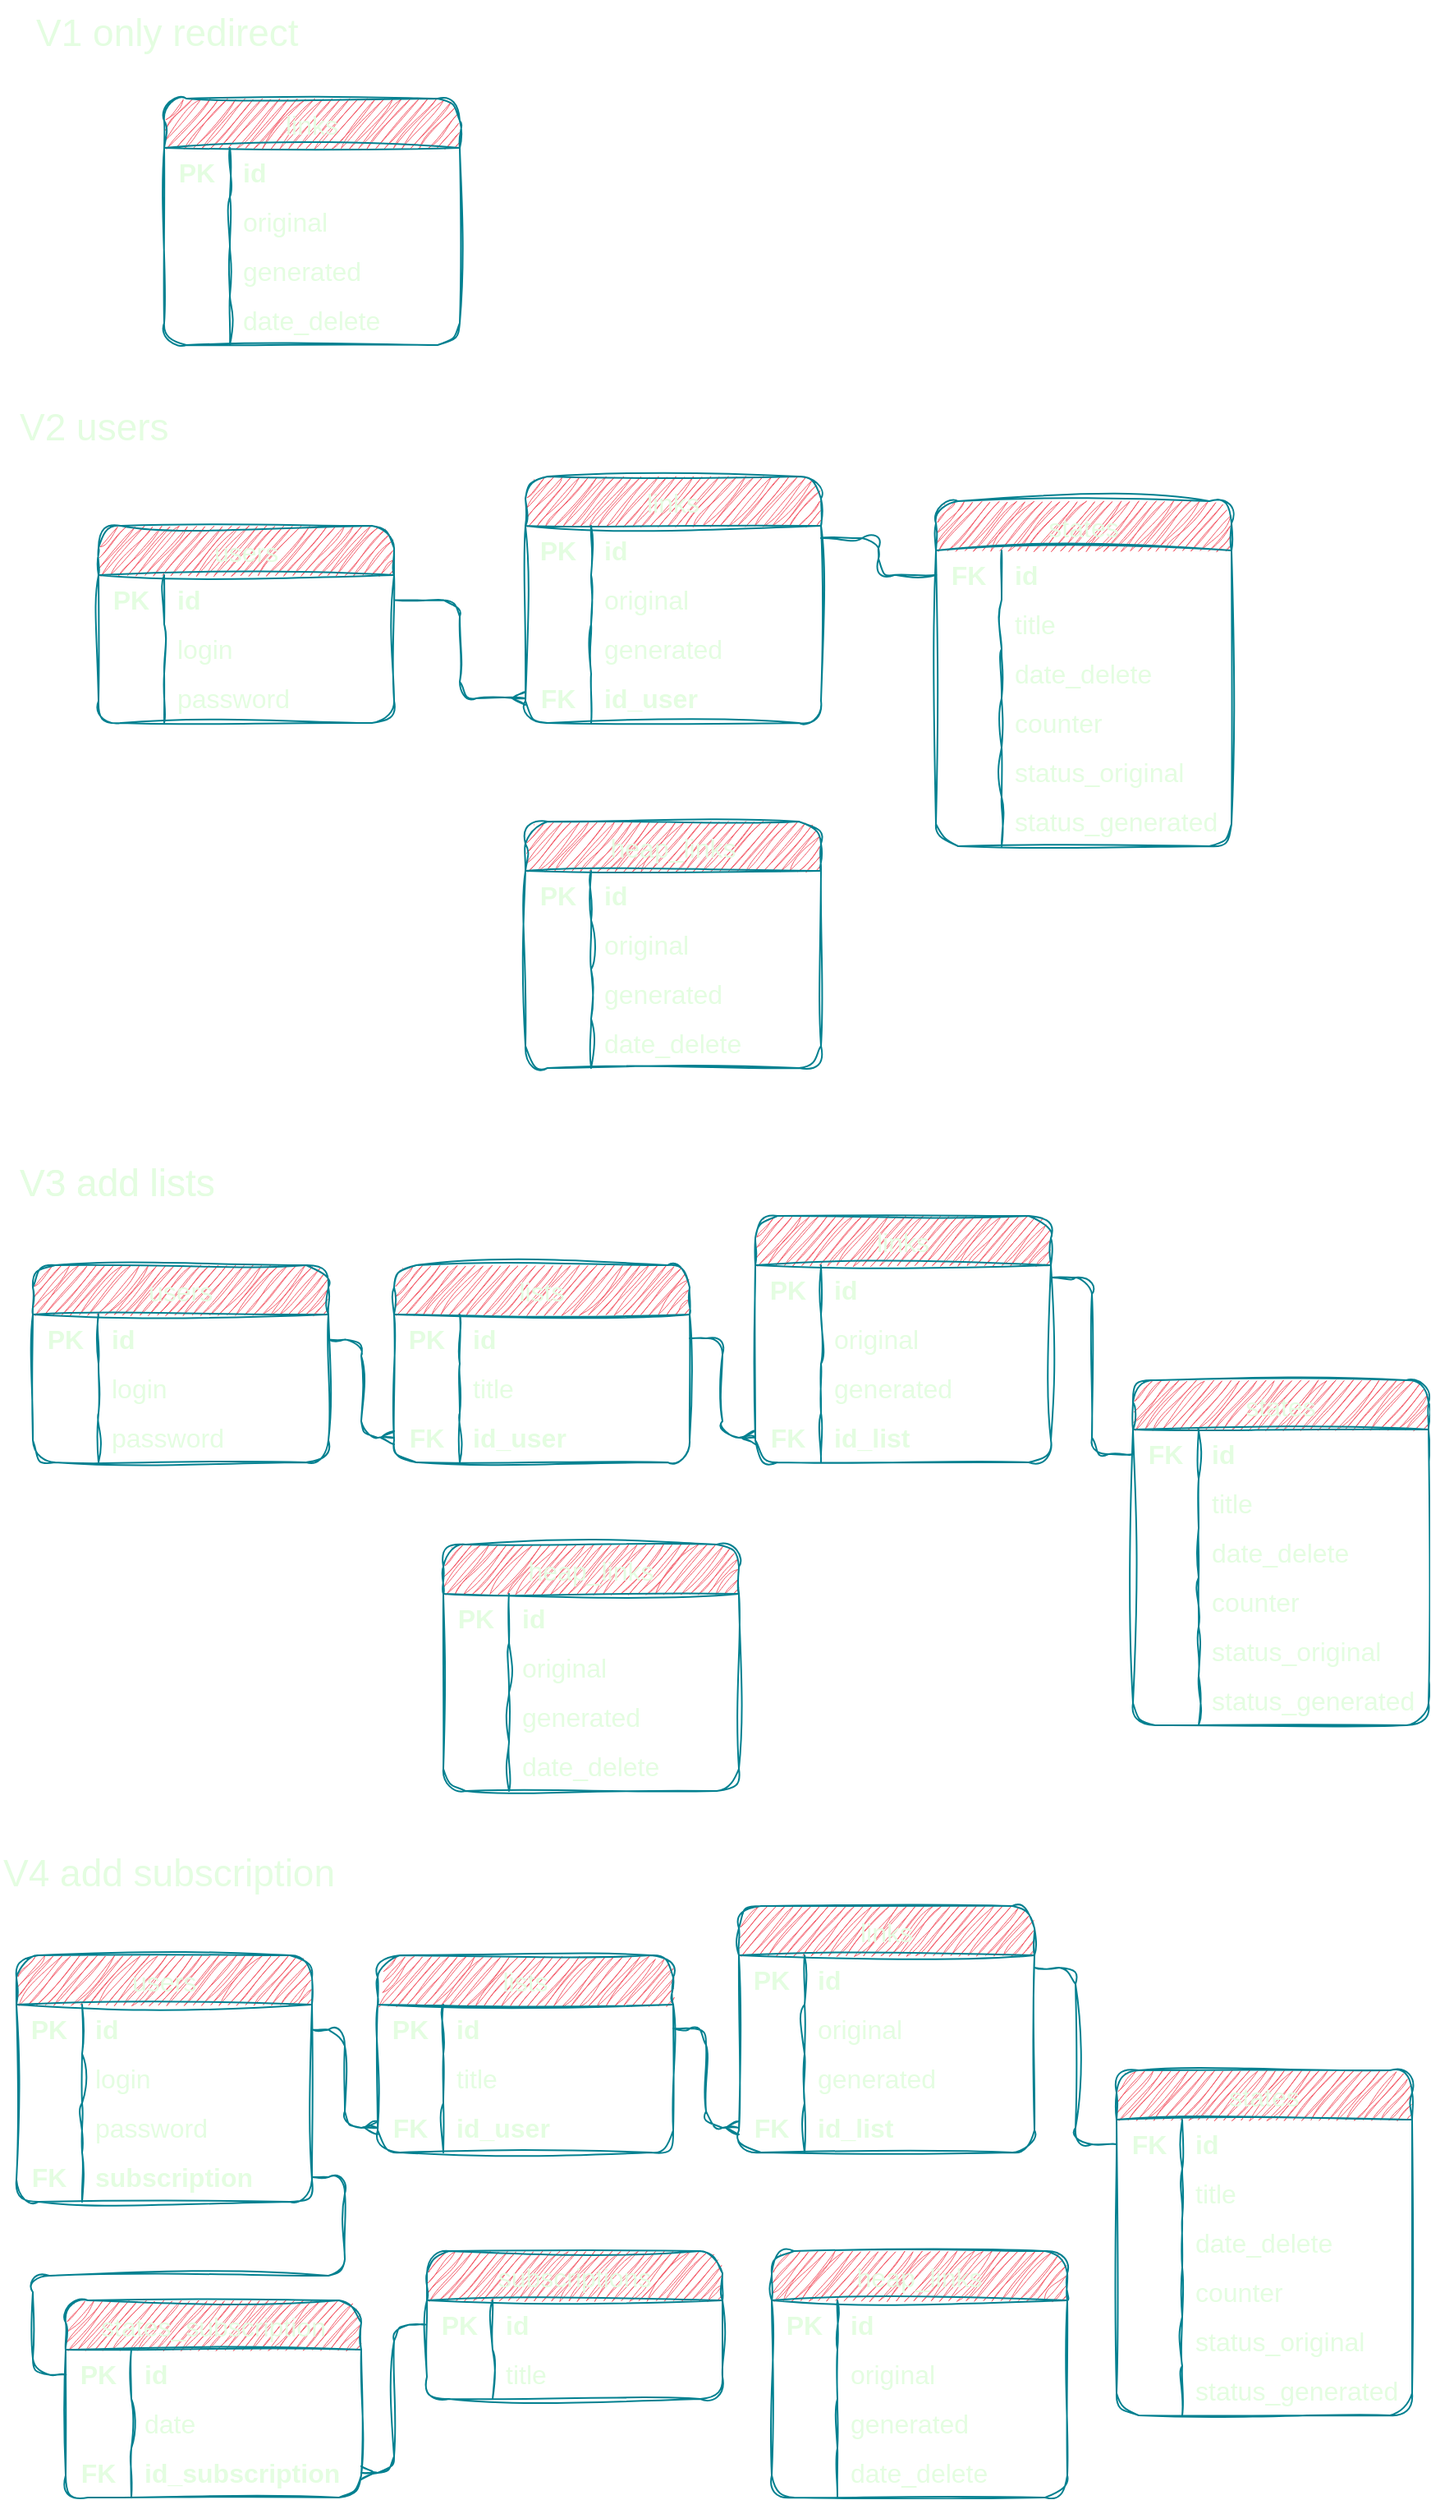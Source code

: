<mxfile version="21.5.0" type="device">
  <diagram id="R2lEEEUBdFMjLlhIrx00" name="Page-1">
    <mxGraphModel dx="1434" dy="774" grid="1" gridSize="10" guides="1" tooltips="1" connect="1" arrows="1" fold="1" page="1" pageScale="1" pageWidth="850" pageHeight="1100" math="0" shadow="0" extFonts="Permanent Marker^https://fonts.googleapis.com/css?family=Permanent+Marker">
      <root>
        <mxCell id="0" />
        <mxCell id="1" parent="0" />
        <mxCell id="trcw09YQFbVrs_72Otnj-25" value="links" style="shape=table;startSize=30;container=1;collapsible=0;childLayout=tableLayout;fixedRows=1;rowLines=0;fontStyle=0;strokeColor=#028090;fontSize=16;rounded=1;labelBackgroundColor=none;fillColor=#F45B69;fontColor=#E4FDE1;sketch=1;curveFitting=1;jiggle=2;" vertex="1" parent="1">
          <mxGeometry x="100" y="80" width="180" height="150" as="geometry" />
        </mxCell>
        <mxCell id="trcw09YQFbVrs_72Otnj-26" value="" style="shape=tableRow;horizontal=0;startSize=0;swimlaneHead=0;swimlaneBody=0;top=0;left=0;bottom=0;right=0;collapsible=0;dropTarget=0;fillColor=none;points=[[0,0.5],[1,0.5]];portConstraint=eastwest;strokeColor=#028090;fontSize=16;perimeterSpacing=4;rounded=1;labelBackgroundColor=none;fontColor=#E4FDE1;sketch=1;curveFitting=1;jiggle=2;" vertex="1" parent="trcw09YQFbVrs_72Otnj-25">
          <mxGeometry y="30" width="180" height="30" as="geometry" />
        </mxCell>
        <mxCell id="trcw09YQFbVrs_72Otnj-27" value="&lt;b&gt;PK&lt;/b&gt;" style="shape=partialRectangle;html=1;whiteSpace=wrap;connectable=0;fillColor=none;top=0;left=0;bottom=0;right=0;overflow=hidden;pointerEvents=1;strokeColor=#028090;fontSize=16;rounded=1;labelBackgroundColor=none;fontColor=#E4FDE1;sketch=1;curveFitting=1;jiggle=2;" vertex="1" parent="trcw09YQFbVrs_72Otnj-26">
          <mxGeometry width="40" height="30" as="geometry">
            <mxRectangle width="40" height="30" as="alternateBounds" />
          </mxGeometry>
        </mxCell>
        <mxCell id="trcw09YQFbVrs_72Otnj-28" value="&lt;b&gt;id&lt;/b&gt;" style="shape=partialRectangle;html=1;whiteSpace=wrap;connectable=0;fillColor=none;top=0;left=0;bottom=0;right=0;align=left;spacingLeft=6;overflow=hidden;strokeColor=#028090;fontSize=16;perimeterSpacing=4;rounded=1;labelBackgroundColor=none;fontColor=#E4FDE1;sketch=1;curveFitting=1;jiggle=2;" vertex="1" parent="trcw09YQFbVrs_72Otnj-26">
          <mxGeometry x="40" width="140" height="30" as="geometry">
            <mxRectangle width="140" height="30" as="alternateBounds" />
          </mxGeometry>
        </mxCell>
        <mxCell id="trcw09YQFbVrs_72Otnj-29" value="" style="shape=tableRow;horizontal=0;startSize=0;swimlaneHead=0;swimlaneBody=0;top=0;left=0;bottom=0;right=0;collapsible=0;dropTarget=0;fillColor=none;points=[[0,0.5],[1,0.5]];portConstraint=eastwest;strokeColor=#028090;fontSize=16;rounded=1;labelBackgroundColor=none;fontColor=#E4FDE1;sketch=1;curveFitting=1;jiggle=2;" vertex="1" parent="trcw09YQFbVrs_72Otnj-25">
          <mxGeometry y="60" width="180" height="30" as="geometry" />
        </mxCell>
        <mxCell id="trcw09YQFbVrs_72Otnj-30" value="" style="shape=partialRectangle;html=1;whiteSpace=wrap;connectable=0;fillColor=none;top=0;left=0;bottom=0;right=0;overflow=hidden;strokeColor=#028090;fontSize=16;rounded=1;labelBackgroundColor=none;fontColor=#E4FDE1;sketch=1;curveFitting=1;jiggle=2;" vertex="1" parent="trcw09YQFbVrs_72Otnj-29">
          <mxGeometry width="40" height="30" as="geometry">
            <mxRectangle width="40" height="30" as="alternateBounds" />
          </mxGeometry>
        </mxCell>
        <mxCell id="trcw09YQFbVrs_72Otnj-31" value="original" style="shape=partialRectangle;html=1;whiteSpace=wrap;connectable=0;fillColor=none;top=0;left=0;bottom=0;right=0;align=left;spacingLeft=6;overflow=hidden;strokeColor=#028090;fontSize=16;rounded=1;labelBackgroundColor=none;fontColor=#E4FDE1;sketch=1;curveFitting=1;jiggle=2;" vertex="1" parent="trcw09YQFbVrs_72Otnj-29">
          <mxGeometry x="40" width="140" height="30" as="geometry">
            <mxRectangle width="140" height="30" as="alternateBounds" />
          </mxGeometry>
        </mxCell>
        <mxCell id="trcw09YQFbVrs_72Otnj-32" value="" style="shape=tableRow;horizontal=0;startSize=0;swimlaneHead=0;swimlaneBody=0;top=0;left=0;bottom=0;right=0;collapsible=0;dropTarget=0;fillColor=none;points=[[0,0.5],[1,0.5]];portConstraint=eastwest;strokeColor=#028090;fontSize=16;rounded=1;labelBackgroundColor=none;fontColor=#E4FDE1;sketch=1;curveFitting=1;jiggle=2;" vertex="1" parent="trcw09YQFbVrs_72Otnj-25">
          <mxGeometry y="90" width="180" height="30" as="geometry" />
        </mxCell>
        <mxCell id="trcw09YQFbVrs_72Otnj-33" value="" style="shape=partialRectangle;html=1;whiteSpace=wrap;connectable=0;fillColor=none;top=0;left=0;bottom=0;right=0;overflow=hidden;strokeColor=#028090;fontSize=16;rounded=1;labelBackgroundColor=none;fontColor=#E4FDE1;sketch=1;curveFitting=1;jiggle=2;" vertex="1" parent="trcw09YQFbVrs_72Otnj-32">
          <mxGeometry width="40" height="30" as="geometry">
            <mxRectangle width="40" height="30" as="alternateBounds" />
          </mxGeometry>
        </mxCell>
        <mxCell id="trcw09YQFbVrs_72Otnj-34" value="generated" style="shape=partialRectangle;html=1;whiteSpace=wrap;connectable=0;fillColor=none;top=0;left=0;bottom=0;right=0;align=left;spacingLeft=6;overflow=hidden;strokeColor=#028090;fontSize=16;rounded=1;labelBackgroundColor=none;fontColor=#E4FDE1;sketch=1;curveFitting=1;jiggle=2;" vertex="1" parent="trcw09YQFbVrs_72Otnj-32">
          <mxGeometry x="40" width="140" height="30" as="geometry">
            <mxRectangle width="140" height="30" as="alternateBounds" />
          </mxGeometry>
        </mxCell>
        <mxCell id="trcw09YQFbVrs_72Otnj-66" value="" style="shape=tableRow;horizontal=0;startSize=0;swimlaneHead=0;swimlaneBody=0;top=0;left=0;bottom=0;right=0;collapsible=0;dropTarget=0;fillColor=none;points=[[0,0.5],[1,0.5]];portConstraint=eastwest;strokeColor=#028090;fontSize=16;rounded=1;labelBackgroundColor=none;fontColor=#E4FDE1;sketch=1;curveFitting=1;jiggle=2;" vertex="1" parent="trcw09YQFbVrs_72Otnj-25">
          <mxGeometry y="120" width="180" height="30" as="geometry" />
        </mxCell>
        <mxCell id="trcw09YQFbVrs_72Otnj-67" value="" style="shape=partialRectangle;html=1;whiteSpace=wrap;connectable=0;fillColor=none;top=0;left=0;bottom=0;right=0;overflow=hidden;strokeColor=#028090;fontSize=16;rounded=1;labelBackgroundColor=none;fontColor=#E4FDE1;sketch=1;curveFitting=1;jiggle=2;" vertex="1" parent="trcw09YQFbVrs_72Otnj-66">
          <mxGeometry width="40" height="30" as="geometry">
            <mxRectangle width="40" height="30" as="alternateBounds" />
          </mxGeometry>
        </mxCell>
        <mxCell id="trcw09YQFbVrs_72Otnj-68" value="date_delete" style="shape=partialRectangle;html=1;whiteSpace=wrap;connectable=0;fillColor=none;top=0;left=0;bottom=0;right=0;align=left;spacingLeft=6;overflow=hidden;strokeColor=#028090;fontSize=16;rounded=1;labelBackgroundColor=none;fontColor=#E4FDE1;sketch=1;curveFitting=1;jiggle=2;" vertex="1" parent="trcw09YQFbVrs_72Otnj-66">
          <mxGeometry x="40" width="140" height="30" as="geometry">
            <mxRectangle width="140" height="30" as="alternateBounds" />
          </mxGeometry>
        </mxCell>
        <mxCell id="trcw09YQFbVrs_72Otnj-54" value="&lt;div style=&quot;font-size: 23px;&quot;&gt;V1 only redirect&lt;/div&gt;&lt;div style=&quot;font-size: 23px;&quot;&gt;&lt;br style=&quot;font-size: 23px;&quot;&gt;&lt;/div&gt;" style="text;html=1;strokeColor=none;fillColor=none;align=left;verticalAlign=top;whiteSpace=wrap;rounded=1;fontSize=23;labelBackgroundColor=none;fontColor=#E4FDE1;sketch=1;curveFitting=1;jiggle=2;" vertex="1" parent="1">
          <mxGeometry x="20" y="20" width="180" height="40" as="geometry" />
        </mxCell>
        <mxCell id="trcw09YQFbVrs_72Otnj-102" value="heap_links" style="shape=table;startSize=30;container=1;collapsible=0;childLayout=tableLayout;fixedRows=1;rowLines=0;fontStyle=0;strokeColor=#028090;fontSize=16;rounded=1;labelBackgroundColor=none;fillColor=#F45B69;fontColor=#E4FDE1;sketch=1;curveFitting=1;jiggle=2;" vertex="1" parent="1">
          <mxGeometry x="320" y="520" width="180" height="150" as="geometry" />
        </mxCell>
        <mxCell id="trcw09YQFbVrs_72Otnj-103" value="" style="shape=tableRow;horizontal=0;startSize=0;swimlaneHead=0;swimlaneBody=0;top=0;left=0;bottom=0;right=0;collapsible=0;dropTarget=0;fillColor=none;points=[[0,0.5],[1,0.5]];portConstraint=eastwest;strokeColor=#028090;fontSize=16;perimeterSpacing=4;rounded=1;labelBackgroundColor=none;fontColor=#E4FDE1;sketch=1;curveFitting=1;jiggle=2;" vertex="1" parent="trcw09YQFbVrs_72Otnj-102">
          <mxGeometry y="30" width="180" height="30" as="geometry" />
        </mxCell>
        <mxCell id="trcw09YQFbVrs_72Otnj-104" value="&lt;b&gt;PK&lt;/b&gt;" style="shape=partialRectangle;html=1;whiteSpace=wrap;connectable=0;fillColor=none;top=0;left=0;bottom=0;right=0;overflow=hidden;pointerEvents=1;strokeColor=#028090;fontSize=16;rounded=1;labelBackgroundColor=none;fontColor=#E4FDE1;sketch=1;curveFitting=1;jiggle=2;" vertex="1" parent="trcw09YQFbVrs_72Otnj-103">
          <mxGeometry width="40" height="30" as="geometry">
            <mxRectangle width="40" height="30" as="alternateBounds" />
          </mxGeometry>
        </mxCell>
        <mxCell id="trcw09YQFbVrs_72Otnj-105" value="&lt;b&gt;id&lt;/b&gt;" style="shape=partialRectangle;html=1;whiteSpace=wrap;connectable=0;fillColor=none;top=0;left=0;bottom=0;right=0;align=left;spacingLeft=6;overflow=hidden;strokeColor=#028090;fontSize=16;perimeterSpacing=4;rounded=1;labelBackgroundColor=none;fontColor=#E4FDE1;sketch=1;curveFitting=1;jiggle=2;" vertex="1" parent="trcw09YQFbVrs_72Otnj-103">
          <mxGeometry x="40" width="140" height="30" as="geometry">
            <mxRectangle width="140" height="30" as="alternateBounds" />
          </mxGeometry>
        </mxCell>
        <mxCell id="trcw09YQFbVrs_72Otnj-106" value="" style="shape=tableRow;horizontal=0;startSize=0;swimlaneHead=0;swimlaneBody=0;top=0;left=0;bottom=0;right=0;collapsible=0;dropTarget=0;fillColor=none;points=[[0,0.5],[1,0.5]];portConstraint=eastwest;strokeColor=#028090;fontSize=16;rounded=1;labelBackgroundColor=none;fontColor=#E4FDE1;sketch=1;curveFitting=1;jiggle=2;" vertex="1" parent="trcw09YQFbVrs_72Otnj-102">
          <mxGeometry y="60" width="180" height="30" as="geometry" />
        </mxCell>
        <mxCell id="trcw09YQFbVrs_72Otnj-107" value="" style="shape=partialRectangle;html=1;whiteSpace=wrap;connectable=0;fillColor=none;top=0;left=0;bottom=0;right=0;overflow=hidden;strokeColor=#028090;fontSize=16;rounded=1;labelBackgroundColor=none;fontColor=#E4FDE1;sketch=1;curveFitting=1;jiggle=2;" vertex="1" parent="trcw09YQFbVrs_72Otnj-106">
          <mxGeometry width="40" height="30" as="geometry">
            <mxRectangle width="40" height="30" as="alternateBounds" />
          </mxGeometry>
        </mxCell>
        <mxCell id="trcw09YQFbVrs_72Otnj-108" value="original" style="shape=partialRectangle;html=1;whiteSpace=wrap;connectable=0;fillColor=none;top=0;left=0;bottom=0;right=0;align=left;spacingLeft=6;overflow=hidden;strokeColor=#028090;fontSize=16;rounded=1;labelBackgroundColor=none;fontColor=#E4FDE1;sketch=1;curveFitting=1;jiggle=2;" vertex="1" parent="trcw09YQFbVrs_72Otnj-106">
          <mxGeometry x="40" width="140" height="30" as="geometry">
            <mxRectangle width="140" height="30" as="alternateBounds" />
          </mxGeometry>
        </mxCell>
        <mxCell id="trcw09YQFbVrs_72Otnj-109" value="" style="shape=tableRow;horizontal=0;startSize=0;swimlaneHead=0;swimlaneBody=0;top=0;left=0;bottom=0;right=0;collapsible=0;dropTarget=0;fillColor=none;points=[[0,0.5],[1,0.5]];portConstraint=eastwest;strokeColor=#028090;fontSize=16;rounded=1;labelBackgroundColor=none;fontColor=#E4FDE1;sketch=1;curveFitting=1;jiggle=2;" vertex="1" parent="trcw09YQFbVrs_72Otnj-102">
          <mxGeometry y="90" width="180" height="30" as="geometry" />
        </mxCell>
        <mxCell id="trcw09YQFbVrs_72Otnj-110" value="" style="shape=partialRectangle;html=1;whiteSpace=wrap;connectable=0;fillColor=none;top=0;left=0;bottom=0;right=0;overflow=hidden;strokeColor=#028090;fontSize=16;rounded=1;labelBackgroundColor=none;fontColor=#E4FDE1;sketch=1;curveFitting=1;jiggle=2;" vertex="1" parent="trcw09YQFbVrs_72Otnj-109">
          <mxGeometry width="40" height="30" as="geometry">
            <mxRectangle width="40" height="30" as="alternateBounds" />
          </mxGeometry>
        </mxCell>
        <mxCell id="trcw09YQFbVrs_72Otnj-111" value="generated" style="shape=partialRectangle;html=1;whiteSpace=wrap;connectable=0;fillColor=none;top=0;left=0;bottom=0;right=0;align=left;spacingLeft=6;overflow=hidden;strokeColor=#028090;fontSize=16;rounded=1;labelBackgroundColor=none;fontColor=#E4FDE1;sketch=1;curveFitting=1;jiggle=2;" vertex="1" parent="trcw09YQFbVrs_72Otnj-109">
          <mxGeometry x="40" width="140" height="30" as="geometry">
            <mxRectangle width="140" height="30" as="alternateBounds" />
          </mxGeometry>
        </mxCell>
        <mxCell id="trcw09YQFbVrs_72Otnj-112" value="" style="shape=tableRow;horizontal=0;startSize=0;swimlaneHead=0;swimlaneBody=0;top=0;left=0;bottom=0;right=0;collapsible=0;dropTarget=0;fillColor=none;points=[[0,0.5],[1,0.5]];portConstraint=eastwest;strokeColor=#028090;fontSize=16;rounded=1;labelBackgroundColor=none;fontColor=#E4FDE1;sketch=1;curveFitting=1;jiggle=2;" vertex="1" parent="trcw09YQFbVrs_72Otnj-102">
          <mxGeometry y="120" width="180" height="30" as="geometry" />
        </mxCell>
        <mxCell id="trcw09YQFbVrs_72Otnj-113" value="" style="shape=partialRectangle;html=1;whiteSpace=wrap;connectable=0;fillColor=none;top=0;left=0;bottom=0;right=0;overflow=hidden;strokeColor=#028090;fontSize=16;rounded=1;labelBackgroundColor=none;fontColor=#E4FDE1;sketch=1;curveFitting=1;jiggle=2;" vertex="1" parent="trcw09YQFbVrs_72Otnj-112">
          <mxGeometry width="40" height="30" as="geometry">
            <mxRectangle width="40" height="30" as="alternateBounds" />
          </mxGeometry>
        </mxCell>
        <mxCell id="trcw09YQFbVrs_72Otnj-114" value="date_delete" style="shape=partialRectangle;html=1;whiteSpace=wrap;connectable=0;fillColor=none;top=0;left=0;bottom=0;right=0;align=left;spacingLeft=6;overflow=hidden;strokeColor=#028090;fontSize=16;rounded=1;labelBackgroundColor=none;fontColor=#E4FDE1;sketch=1;curveFitting=1;jiggle=2;" vertex="1" parent="trcw09YQFbVrs_72Otnj-112">
          <mxGeometry x="40" width="140" height="30" as="geometry">
            <mxRectangle width="140" height="30" as="alternateBounds" />
          </mxGeometry>
        </mxCell>
        <mxCell id="trcw09YQFbVrs_72Otnj-115" value="&lt;div style=&quot;font-size: 23px;&quot;&gt;V2 users&lt;br&gt;&lt;/div&gt;" style="text;html=1;strokeColor=none;fillColor=none;align=left;verticalAlign=top;whiteSpace=wrap;rounded=1;fontSize=23;labelBackgroundColor=none;fontColor=#E4FDE1;sketch=1;curveFitting=1;jiggle=2;" vertex="1" parent="1">
          <mxGeometry x="10" y="260" width="180" height="40" as="geometry" />
        </mxCell>
        <mxCell id="trcw09YQFbVrs_72Otnj-116" value="users" style="shape=table;startSize=30;container=1;collapsible=0;childLayout=tableLayout;fixedRows=1;rowLines=0;fontStyle=0;strokeColor=#028090;fontSize=16;rounded=1;labelBackgroundColor=none;fillColor=#F45B69;fontColor=#E4FDE1;sketch=1;curveFitting=1;jiggle=2;" vertex="1" parent="1">
          <mxGeometry x="60" y="340" width="180" height="120" as="geometry" />
        </mxCell>
        <mxCell id="trcw09YQFbVrs_72Otnj-117" value="" style="shape=tableRow;horizontal=0;startSize=0;swimlaneHead=0;swimlaneBody=0;top=0;left=0;bottom=0;right=0;collapsible=0;dropTarget=0;fillColor=none;points=[[0,0.5],[1,0.5]];portConstraint=eastwest;strokeColor=#028090;fontSize=16;perimeterSpacing=4;rounded=1;labelBackgroundColor=none;fontColor=#E4FDE1;sketch=1;curveFitting=1;jiggle=2;" vertex="1" parent="trcw09YQFbVrs_72Otnj-116">
          <mxGeometry y="30" width="180" height="30" as="geometry" />
        </mxCell>
        <mxCell id="trcw09YQFbVrs_72Otnj-118" value="&lt;b&gt;PK&lt;/b&gt;" style="shape=partialRectangle;html=1;whiteSpace=wrap;connectable=0;fillColor=none;top=0;left=0;bottom=0;right=0;overflow=hidden;pointerEvents=1;strokeColor=#028090;fontSize=16;rounded=1;labelBackgroundColor=none;fontColor=#E4FDE1;sketch=1;curveFitting=1;jiggle=2;" vertex="1" parent="trcw09YQFbVrs_72Otnj-117">
          <mxGeometry width="40" height="30" as="geometry">
            <mxRectangle width="40" height="30" as="alternateBounds" />
          </mxGeometry>
        </mxCell>
        <mxCell id="trcw09YQFbVrs_72Otnj-119" value="&lt;b&gt;id&lt;/b&gt;" style="shape=partialRectangle;html=1;whiteSpace=wrap;connectable=0;fillColor=none;top=0;left=0;bottom=0;right=0;align=left;spacingLeft=6;overflow=hidden;strokeColor=#028090;fontSize=16;perimeterSpacing=4;rounded=1;labelBackgroundColor=none;fontColor=#E4FDE1;sketch=1;curveFitting=1;jiggle=2;" vertex="1" parent="trcw09YQFbVrs_72Otnj-117">
          <mxGeometry x="40" width="140" height="30" as="geometry">
            <mxRectangle width="140" height="30" as="alternateBounds" />
          </mxGeometry>
        </mxCell>
        <mxCell id="trcw09YQFbVrs_72Otnj-120" value="" style="shape=tableRow;horizontal=0;startSize=0;swimlaneHead=0;swimlaneBody=0;top=0;left=0;bottom=0;right=0;collapsible=0;dropTarget=0;fillColor=none;points=[[0,0.5],[1,0.5]];portConstraint=eastwest;strokeColor=#028090;fontSize=16;rounded=1;labelBackgroundColor=none;fontColor=#E4FDE1;sketch=1;curveFitting=1;jiggle=2;" vertex="1" parent="trcw09YQFbVrs_72Otnj-116">
          <mxGeometry y="60" width="180" height="30" as="geometry" />
        </mxCell>
        <mxCell id="trcw09YQFbVrs_72Otnj-121" value="" style="shape=partialRectangle;html=1;whiteSpace=wrap;connectable=0;fillColor=none;top=0;left=0;bottom=0;right=0;overflow=hidden;strokeColor=#028090;fontSize=16;rounded=1;labelBackgroundColor=none;fontColor=#E4FDE1;sketch=1;curveFitting=1;jiggle=2;" vertex="1" parent="trcw09YQFbVrs_72Otnj-120">
          <mxGeometry width="40" height="30" as="geometry">
            <mxRectangle width="40" height="30" as="alternateBounds" />
          </mxGeometry>
        </mxCell>
        <mxCell id="trcw09YQFbVrs_72Otnj-122" value="login" style="shape=partialRectangle;html=1;whiteSpace=wrap;connectable=0;fillColor=none;top=0;left=0;bottom=0;right=0;align=left;spacingLeft=6;overflow=hidden;strokeColor=#028090;fontSize=16;rounded=1;labelBackgroundColor=none;fontColor=#E4FDE1;sketch=1;curveFitting=1;jiggle=2;" vertex="1" parent="trcw09YQFbVrs_72Otnj-120">
          <mxGeometry x="40" width="140" height="30" as="geometry">
            <mxRectangle width="140" height="30" as="alternateBounds" />
          </mxGeometry>
        </mxCell>
        <mxCell id="trcw09YQFbVrs_72Otnj-123" value="" style="shape=tableRow;horizontal=0;startSize=0;swimlaneHead=0;swimlaneBody=0;top=0;left=0;bottom=0;right=0;collapsible=0;dropTarget=0;fillColor=none;points=[[0,0.5],[1,0.5]];portConstraint=eastwest;strokeColor=#028090;fontSize=16;rounded=1;labelBackgroundColor=none;fontColor=#E4FDE1;sketch=1;curveFitting=1;jiggle=2;" vertex="1" parent="trcw09YQFbVrs_72Otnj-116">
          <mxGeometry y="90" width="180" height="30" as="geometry" />
        </mxCell>
        <mxCell id="trcw09YQFbVrs_72Otnj-124" value="" style="shape=partialRectangle;html=1;whiteSpace=wrap;connectable=0;fillColor=none;top=0;left=0;bottom=0;right=0;overflow=hidden;strokeColor=#028090;fontSize=16;rounded=1;labelBackgroundColor=none;fontColor=#E4FDE1;sketch=1;curveFitting=1;jiggle=2;" vertex="1" parent="trcw09YQFbVrs_72Otnj-123">
          <mxGeometry width="40" height="30" as="geometry">
            <mxRectangle width="40" height="30" as="alternateBounds" />
          </mxGeometry>
        </mxCell>
        <mxCell id="trcw09YQFbVrs_72Otnj-125" value="password" style="shape=partialRectangle;html=1;whiteSpace=wrap;connectable=0;fillColor=none;top=0;left=0;bottom=0;right=0;align=left;spacingLeft=6;overflow=hidden;strokeColor=#028090;fontSize=16;rounded=1;labelBackgroundColor=none;fontColor=#E4FDE1;sketch=1;curveFitting=1;jiggle=2;" vertex="1" parent="trcw09YQFbVrs_72Otnj-123">
          <mxGeometry x="40" width="140" height="30" as="geometry">
            <mxRectangle width="140" height="30" as="alternateBounds" />
          </mxGeometry>
        </mxCell>
        <mxCell id="trcw09YQFbVrs_72Otnj-129" value="links" style="shape=table;startSize=30;container=1;collapsible=0;childLayout=tableLayout;fixedRows=1;rowLines=0;fontStyle=0;strokeColor=#028090;fontSize=16;rounded=1;labelBackgroundColor=none;fillColor=#F45B69;fontColor=#E4FDE1;sketch=1;curveFitting=1;jiggle=2;" vertex="1" parent="1">
          <mxGeometry x="320" y="310" width="180" height="150" as="geometry" />
        </mxCell>
        <mxCell id="trcw09YQFbVrs_72Otnj-130" value="" style="shape=tableRow;horizontal=0;startSize=0;swimlaneHead=0;swimlaneBody=0;top=0;left=0;bottom=0;right=0;collapsible=0;dropTarget=0;fillColor=none;points=[[0,0.5],[1,0.5]];portConstraint=eastwest;strokeColor=#028090;fontSize=16;perimeterSpacing=4;rounded=1;labelBackgroundColor=none;fontColor=#E4FDE1;sketch=1;curveFitting=1;jiggle=2;" vertex="1" parent="trcw09YQFbVrs_72Otnj-129">
          <mxGeometry y="30" width="180" height="30" as="geometry" />
        </mxCell>
        <mxCell id="trcw09YQFbVrs_72Otnj-131" value="&lt;b&gt;PK&lt;/b&gt;" style="shape=partialRectangle;html=1;whiteSpace=wrap;connectable=0;fillColor=none;top=0;left=0;bottom=0;right=0;overflow=hidden;pointerEvents=1;strokeColor=#028090;fontSize=16;rounded=1;labelBackgroundColor=none;fontColor=#E4FDE1;sketch=1;curveFitting=1;jiggle=2;" vertex="1" parent="trcw09YQFbVrs_72Otnj-130">
          <mxGeometry width="40" height="30" as="geometry">
            <mxRectangle width="40" height="30" as="alternateBounds" />
          </mxGeometry>
        </mxCell>
        <mxCell id="trcw09YQFbVrs_72Otnj-132" value="&lt;b&gt;id&lt;/b&gt;" style="shape=partialRectangle;html=1;whiteSpace=wrap;connectable=0;fillColor=none;top=0;left=0;bottom=0;right=0;align=left;spacingLeft=6;overflow=hidden;strokeColor=#028090;fontSize=16;perimeterSpacing=4;rounded=1;labelBackgroundColor=none;fontColor=#E4FDE1;sketch=1;curveFitting=1;jiggle=2;" vertex="1" parent="trcw09YQFbVrs_72Otnj-130">
          <mxGeometry x="40" width="140" height="30" as="geometry">
            <mxRectangle width="140" height="30" as="alternateBounds" />
          </mxGeometry>
        </mxCell>
        <mxCell id="trcw09YQFbVrs_72Otnj-133" value="" style="shape=tableRow;horizontal=0;startSize=0;swimlaneHead=0;swimlaneBody=0;top=0;left=0;bottom=0;right=0;collapsible=0;dropTarget=0;fillColor=none;points=[[0,0.5],[1,0.5]];portConstraint=eastwest;strokeColor=#028090;fontSize=16;rounded=1;labelBackgroundColor=none;fontColor=#E4FDE1;sketch=1;curveFitting=1;jiggle=2;" vertex="1" parent="trcw09YQFbVrs_72Otnj-129">
          <mxGeometry y="60" width="180" height="30" as="geometry" />
        </mxCell>
        <mxCell id="trcw09YQFbVrs_72Otnj-134" value="" style="shape=partialRectangle;html=1;whiteSpace=wrap;connectable=0;fillColor=none;top=0;left=0;bottom=0;right=0;overflow=hidden;strokeColor=#028090;fontSize=16;rounded=1;labelBackgroundColor=none;fontColor=#E4FDE1;sketch=1;curveFitting=1;jiggle=2;" vertex="1" parent="trcw09YQFbVrs_72Otnj-133">
          <mxGeometry width="40" height="30" as="geometry">
            <mxRectangle width="40" height="30" as="alternateBounds" />
          </mxGeometry>
        </mxCell>
        <mxCell id="trcw09YQFbVrs_72Otnj-135" value="original" style="shape=partialRectangle;html=1;whiteSpace=wrap;connectable=0;fillColor=none;top=0;left=0;bottom=0;right=0;align=left;spacingLeft=6;overflow=hidden;strokeColor=#028090;fontSize=16;rounded=1;labelBackgroundColor=none;fontColor=#E4FDE1;sketch=1;curveFitting=1;jiggle=2;" vertex="1" parent="trcw09YQFbVrs_72Otnj-133">
          <mxGeometry x="40" width="140" height="30" as="geometry">
            <mxRectangle width="140" height="30" as="alternateBounds" />
          </mxGeometry>
        </mxCell>
        <mxCell id="trcw09YQFbVrs_72Otnj-136" value="" style="shape=tableRow;horizontal=0;startSize=0;swimlaneHead=0;swimlaneBody=0;top=0;left=0;bottom=0;right=0;collapsible=0;dropTarget=0;fillColor=none;points=[[0,0.5],[1,0.5]];portConstraint=eastwest;strokeColor=#028090;fontSize=16;rounded=1;labelBackgroundColor=none;fontColor=#E4FDE1;sketch=1;curveFitting=1;jiggle=2;" vertex="1" parent="trcw09YQFbVrs_72Otnj-129">
          <mxGeometry y="90" width="180" height="30" as="geometry" />
        </mxCell>
        <mxCell id="trcw09YQFbVrs_72Otnj-137" value="" style="shape=partialRectangle;html=1;whiteSpace=wrap;connectable=0;fillColor=none;top=0;left=0;bottom=0;right=0;overflow=hidden;strokeColor=#028090;fontSize=16;rounded=1;labelBackgroundColor=none;fontColor=#E4FDE1;sketch=1;curveFitting=1;jiggle=2;" vertex="1" parent="trcw09YQFbVrs_72Otnj-136">
          <mxGeometry width="40" height="30" as="geometry">
            <mxRectangle width="40" height="30" as="alternateBounds" />
          </mxGeometry>
        </mxCell>
        <mxCell id="trcw09YQFbVrs_72Otnj-138" value="generated" style="shape=partialRectangle;html=1;whiteSpace=wrap;connectable=0;fillColor=none;top=0;left=0;bottom=0;right=0;align=left;spacingLeft=6;overflow=hidden;strokeColor=#028090;fontSize=16;rounded=1;labelBackgroundColor=none;fontColor=#E4FDE1;sketch=1;curveFitting=1;jiggle=2;" vertex="1" parent="trcw09YQFbVrs_72Otnj-136">
          <mxGeometry x="40" width="140" height="30" as="geometry">
            <mxRectangle width="140" height="30" as="alternateBounds" />
          </mxGeometry>
        </mxCell>
        <mxCell id="trcw09YQFbVrs_72Otnj-142" value="" style="shape=tableRow;horizontal=0;startSize=0;swimlaneHead=0;swimlaneBody=0;top=0;left=0;bottom=0;right=0;collapsible=0;dropTarget=0;fillColor=none;points=[[0,0.5],[1,0.5]];portConstraint=eastwest;strokeColor=#028090;fontSize=16;rounded=1;labelBackgroundColor=none;fontColor=#E4FDE1;sketch=1;curveFitting=1;jiggle=2;" vertex="1" parent="trcw09YQFbVrs_72Otnj-129">
          <mxGeometry y="120" width="180" height="30" as="geometry" />
        </mxCell>
        <mxCell id="trcw09YQFbVrs_72Otnj-143" value="&lt;b&gt;FK&lt;/b&gt;" style="shape=partialRectangle;html=1;whiteSpace=wrap;connectable=0;fillColor=none;top=0;left=0;bottom=0;right=0;overflow=hidden;strokeColor=#028090;fontSize=16;rounded=1;labelBackgroundColor=none;fontColor=#E4FDE1;sketch=1;curveFitting=1;jiggle=2;" vertex="1" parent="trcw09YQFbVrs_72Otnj-142">
          <mxGeometry width="40" height="30" as="geometry">
            <mxRectangle width="40" height="30" as="alternateBounds" />
          </mxGeometry>
        </mxCell>
        <mxCell id="trcw09YQFbVrs_72Otnj-144" value="&lt;b&gt;id_user&lt;/b&gt;" style="shape=partialRectangle;html=1;whiteSpace=wrap;connectable=0;fillColor=none;top=0;left=0;bottom=0;right=0;align=left;spacingLeft=6;overflow=hidden;strokeColor=#028090;fontSize=16;rounded=1;labelBackgroundColor=none;fontColor=#E4FDE1;sketch=1;curveFitting=1;jiggle=2;" vertex="1" parent="trcw09YQFbVrs_72Otnj-142">
          <mxGeometry x="40" width="140" height="30" as="geometry">
            <mxRectangle width="140" height="30" as="alternateBounds" />
          </mxGeometry>
        </mxCell>
        <mxCell id="trcw09YQFbVrs_72Otnj-145" style="edgeStyle=orthogonalEdgeStyle;rounded=1;orthogonalLoop=1;jettySize=auto;html=1;exitX=0;exitY=0.5;exitDx=0;exitDy=0;entryX=0.98;entryY=0.505;entryDx=0;entryDy=0;startArrow=ERmany;startFill=0;endArrow=none;endFill=0;entryPerimeter=0;labelBackgroundColor=none;strokeColor=#028090;fontColor=default;fontStyle=1;sketch=1;curveFitting=1;jiggle=2;" edge="1" parent="1" source="trcw09YQFbVrs_72Otnj-142" target="trcw09YQFbVrs_72Otnj-117">
          <mxGeometry relative="1" as="geometry" />
        </mxCell>
        <mxCell id="trcw09YQFbVrs_72Otnj-146" value="states" style="shape=table;startSize=30;container=1;collapsible=0;childLayout=tableLayout;fixedRows=1;rowLines=0;fontStyle=0;strokeColor=#028090;fontSize=16;rounded=1;labelBackgroundColor=none;fillColor=#F45B69;fontColor=#E4FDE1;sketch=1;curveFitting=1;jiggle=2;" vertex="1" parent="1">
          <mxGeometry x="570" y="325" width="180" height="210" as="geometry" />
        </mxCell>
        <mxCell id="trcw09YQFbVrs_72Otnj-147" value="" style="shape=tableRow;horizontal=0;startSize=0;swimlaneHead=0;swimlaneBody=0;top=0;left=0;bottom=0;right=0;collapsible=0;dropTarget=0;fillColor=none;points=[[0,0.5],[1,0.5]];portConstraint=eastwest;strokeColor=#028090;fontSize=16;perimeterSpacing=4;rounded=1;labelBackgroundColor=none;fontColor=#E4FDE1;sketch=1;curveFitting=1;jiggle=2;" vertex="1" parent="trcw09YQFbVrs_72Otnj-146">
          <mxGeometry y="30" width="180" height="30" as="geometry" />
        </mxCell>
        <mxCell id="trcw09YQFbVrs_72Otnj-148" value="&lt;b&gt;FK&lt;/b&gt;" style="shape=partialRectangle;html=1;whiteSpace=wrap;connectable=0;fillColor=none;top=0;left=0;bottom=0;right=0;overflow=hidden;pointerEvents=1;strokeColor=#028090;fontSize=16;rounded=1;labelBackgroundColor=none;fontColor=#E4FDE1;sketch=1;curveFitting=1;jiggle=2;" vertex="1" parent="trcw09YQFbVrs_72Otnj-147">
          <mxGeometry width="40" height="30" as="geometry">
            <mxRectangle width="40" height="30" as="alternateBounds" />
          </mxGeometry>
        </mxCell>
        <mxCell id="trcw09YQFbVrs_72Otnj-149" value="&lt;b&gt;id&lt;/b&gt;" style="shape=partialRectangle;html=1;whiteSpace=wrap;connectable=0;fillColor=none;top=0;left=0;bottom=0;right=0;align=left;spacingLeft=6;overflow=hidden;strokeColor=#028090;fontSize=16;perimeterSpacing=4;rounded=1;labelBackgroundColor=none;fontColor=#E4FDE1;sketch=1;curveFitting=1;jiggle=2;" vertex="1" parent="trcw09YQFbVrs_72Otnj-147">
          <mxGeometry x="40" width="140" height="30" as="geometry">
            <mxRectangle width="140" height="30" as="alternateBounds" />
          </mxGeometry>
        </mxCell>
        <mxCell id="trcw09YQFbVrs_72Otnj-150" value="" style="shape=tableRow;horizontal=0;startSize=0;swimlaneHead=0;swimlaneBody=0;top=0;left=0;bottom=0;right=0;collapsible=0;dropTarget=0;fillColor=none;points=[[0,0.5],[1,0.5]];portConstraint=eastwest;strokeColor=#028090;fontSize=16;rounded=1;labelBackgroundColor=none;fontColor=#E4FDE1;sketch=1;curveFitting=1;jiggle=2;" vertex="1" parent="trcw09YQFbVrs_72Otnj-146">
          <mxGeometry y="60" width="180" height="30" as="geometry" />
        </mxCell>
        <mxCell id="trcw09YQFbVrs_72Otnj-151" value="" style="shape=partialRectangle;html=1;whiteSpace=wrap;connectable=0;fillColor=none;top=0;left=0;bottom=0;right=0;overflow=hidden;strokeColor=#028090;fontSize=16;rounded=1;labelBackgroundColor=none;fontColor=#E4FDE1;sketch=1;curveFitting=1;jiggle=2;" vertex="1" parent="trcw09YQFbVrs_72Otnj-150">
          <mxGeometry width="40" height="30" as="geometry">
            <mxRectangle width="40" height="30" as="alternateBounds" />
          </mxGeometry>
        </mxCell>
        <mxCell id="trcw09YQFbVrs_72Otnj-152" value="title" style="shape=partialRectangle;html=1;whiteSpace=wrap;connectable=0;fillColor=none;top=0;left=0;bottom=0;right=0;align=left;spacingLeft=6;overflow=hidden;strokeColor=#028090;fontSize=16;rounded=1;labelBackgroundColor=none;fontColor=#E4FDE1;sketch=1;curveFitting=1;jiggle=2;" vertex="1" parent="trcw09YQFbVrs_72Otnj-150">
          <mxGeometry x="40" width="140" height="30" as="geometry">
            <mxRectangle width="140" height="30" as="alternateBounds" />
          </mxGeometry>
        </mxCell>
        <mxCell id="trcw09YQFbVrs_72Otnj-139" value="" style="shape=tableRow;horizontal=0;startSize=0;swimlaneHead=0;swimlaneBody=0;top=0;left=0;bottom=0;right=0;collapsible=0;dropTarget=0;fillColor=none;points=[[0,0.5],[1,0.5]];portConstraint=eastwest;strokeColor=#028090;fontSize=16;rounded=1;labelBackgroundColor=none;fontColor=#E4FDE1;sketch=1;curveFitting=1;jiggle=2;" vertex="1" parent="trcw09YQFbVrs_72Otnj-146">
          <mxGeometry y="90" width="180" height="30" as="geometry" />
        </mxCell>
        <mxCell id="trcw09YQFbVrs_72Otnj-140" value="" style="shape=partialRectangle;html=1;whiteSpace=wrap;connectable=0;fillColor=none;top=0;left=0;bottom=0;right=0;overflow=hidden;strokeColor=#028090;fontSize=16;rounded=1;labelBackgroundColor=none;fontColor=#E4FDE1;sketch=1;curveFitting=1;jiggle=2;" vertex="1" parent="trcw09YQFbVrs_72Otnj-139">
          <mxGeometry width="40" height="30" as="geometry">
            <mxRectangle width="40" height="30" as="alternateBounds" />
          </mxGeometry>
        </mxCell>
        <mxCell id="trcw09YQFbVrs_72Otnj-141" value="date_delete" style="shape=partialRectangle;html=1;whiteSpace=wrap;connectable=0;fillColor=none;top=0;left=0;bottom=0;right=0;align=left;spacingLeft=6;overflow=hidden;strokeColor=#028090;fontSize=16;rounded=1;labelBackgroundColor=none;fontColor=#E4FDE1;sketch=1;curveFitting=1;jiggle=2;" vertex="1" parent="trcw09YQFbVrs_72Otnj-139">
          <mxGeometry x="40" width="140" height="30" as="geometry">
            <mxRectangle width="140" height="30" as="alternateBounds" />
          </mxGeometry>
        </mxCell>
        <mxCell id="trcw09YQFbVrs_72Otnj-210" value="" style="shape=tableRow;horizontal=0;startSize=0;swimlaneHead=0;swimlaneBody=0;top=0;left=0;bottom=0;right=0;collapsible=0;dropTarget=0;fillColor=none;points=[[0,0.5],[1,0.5]];portConstraint=eastwest;strokeColor=#028090;fontSize=16;rounded=1;labelBackgroundColor=none;fontColor=#E4FDE1;sketch=1;curveFitting=1;jiggle=2;" vertex="1" parent="trcw09YQFbVrs_72Otnj-146">
          <mxGeometry y="120" width="180" height="30" as="geometry" />
        </mxCell>
        <mxCell id="trcw09YQFbVrs_72Otnj-211" value="" style="shape=partialRectangle;html=1;whiteSpace=wrap;connectable=0;fillColor=none;top=0;left=0;bottom=0;right=0;overflow=hidden;strokeColor=#028090;fontSize=16;rounded=1;labelBackgroundColor=none;fontColor=#E4FDE1;sketch=1;curveFitting=1;jiggle=2;" vertex="1" parent="trcw09YQFbVrs_72Otnj-210">
          <mxGeometry width="40" height="30" as="geometry">
            <mxRectangle width="40" height="30" as="alternateBounds" />
          </mxGeometry>
        </mxCell>
        <mxCell id="trcw09YQFbVrs_72Otnj-212" value="counter" style="shape=partialRectangle;html=1;whiteSpace=wrap;connectable=0;fillColor=none;top=0;left=0;bottom=0;right=0;align=left;spacingLeft=6;overflow=hidden;strokeColor=#028090;fontSize=16;rounded=1;labelBackgroundColor=none;fontColor=#E4FDE1;sketch=1;curveFitting=1;jiggle=2;" vertex="1" parent="trcw09YQFbVrs_72Otnj-210">
          <mxGeometry x="40" width="140" height="30" as="geometry">
            <mxRectangle width="140" height="30" as="alternateBounds" />
          </mxGeometry>
        </mxCell>
        <mxCell id="trcw09YQFbVrs_72Otnj-241" value="" style="shape=tableRow;horizontal=0;startSize=0;swimlaneHead=0;swimlaneBody=0;top=0;left=0;bottom=0;right=0;collapsible=0;dropTarget=0;fillColor=none;points=[[0,0.5],[1,0.5]];portConstraint=eastwest;strokeColor=#028090;fontSize=16;rounded=1;labelBackgroundColor=none;fontColor=#E4FDE1;sketch=1;curveFitting=1;jiggle=2;" vertex="1" parent="trcw09YQFbVrs_72Otnj-146">
          <mxGeometry y="150" width="180" height="30" as="geometry" />
        </mxCell>
        <mxCell id="trcw09YQFbVrs_72Otnj-242" value="" style="shape=partialRectangle;html=1;whiteSpace=wrap;connectable=0;fillColor=none;top=0;left=0;bottom=0;right=0;overflow=hidden;strokeColor=#028090;fontSize=16;rounded=1;labelBackgroundColor=none;fontColor=#E4FDE1;sketch=1;curveFitting=1;jiggle=2;" vertex="1" parent="trcw09YQFbVrs_72Otnj-241">
          <mxGeometry width="40" height="30" as="geometry">
            <mxRectangle width="40" height="30" as="alternateBounds" />
          </mxGeometry>
        </mxCell>
        <mxCell id="trcw09YQFbVrs_72Otnj-243" value="status_original" style="shape=partialRectangle;html=1;whiteSpace=wrap;connectable=0;fillColor=none;top=0;left=0;bottom=0;right=0;align=left;spacingLeft=6;overflow=hidden;strokeColor=#028090;fontSize=16;rounded=1;labelBackgroundColor=none;fontColor=#E4FDE1;sketch=1;curveFitting=1;jiggle=2;" vertex="1" parent="trcw09YQFbVrs_72Otnj-241">
          <mxGeometry x="40" width="140" height="30" as="geometry">
            <mxRectangle width="140" height="30" as="alternateBounds" />
          </mxGeometry>
        </mxCell>
        <mxCell id="trcw09YQFbVrs_72Otnj-244" value="" style="shape=tableRow;horizontal=0;startSize=0;swimlaneHead=0;swimlaneBody=0;top=0;left=0;bottom=0;right=0;collapsible=0;dropTarget=0;fillColor=none;points=[[0,0.5],[1,0.5]];portConstraint=eastwest;strokeColor=#028090;fontSize=16;rounded=1;labelBackgroundColor=none;fontColor=#E4FDE1;sketch=1;curveFitting=1;jiggle=2;" vertex="1" parent="trcw09YQFbVrs_72Otnj-146">
          <mxGeometry y="180" width="180" height="30" as="geometry" />
        </mxCell>
        <mxCell id="trcw09YQFbVrs_72Otnj-245" value="" style="shape=partialRectangle;html=1;whiteSpace=wrap;connectable=0;fillColor=none;top=0;left=0;bottom=0;right=0;overflow=hidden;strokeColor=#028090;fontSize=16;rounded=1;labelBackgroundColor=none;fontColor=#E4FDE1;sketch=1;curveFitting=1;jiggle=2;" vertex="1" parent="trcw09YQFbVrs_72Otnj-244">
          <mxGeometry width="40" height="30" as="geometry">
            <mxRectangle width="40" height="30" as="alternateBounds" />
          </mxGeometry>
        </mxCell>
        <mxCell id="trcw09YQFbVrs_72Otnj-246" value="status_generated" style="shape=partialRectangle;html=1;whiteSpace=wrap;connectable=0;fillColor=none;top=0;left=0;bottom=0;right=0;align=left;spacingLeft=6;overflow=hidden;strokeColor=#028090;fontSize=16;rounded=1;labelBackgroundColor=none;fontColor=#E4FDE1;sketch=1;curveFitting=1;jiggle=2;" vertex="1" parent="trcw09YQFbVrs_72Otnj-244">
          <mxGeometry x="40" width="140" height="30" as="geometry">
            <mxRectangle width="140" height="30" as="alternateBounds" />
          </mxGeometry>
        </mxCell>
        <mxCell id="trcw09YQFbVrs_72Otnj-159" style="edgeStyle=orthogonalEdgeStyle;rounded=1;orthogonalLoop=1;jettySize=auto;html=1;exitX=0.022;exitY=0.498;exitDx=0;exitDy=0;entryX=1;entryY=0.25;entryDx=0;entryDy=0;endArrow=none;endFill=0;exitPerimeter=0;labelBackgroundColor=none;strokeColor=#028090;fontColor=default;sketch=1;curveFitting=1;jiggle=2;" edge="1" parent="1" source="trcw09YQFbVrs_72Otnj-147" target="trcw09YQFbVrs_72Otnj-129">
          <mxGeometry relative="1" as="geometry" />
        </mxCell>
        <mxCell id="trcw09YQFbVrs_72Otnj-161" value="heap_links" style="shape=table;startSize=30;container=1;collapsible=0;childLayout=tableLayout;fixedRows=1;rowLines=0;fontStyle=0;strokeColor=#028090;fontSize=16;rounded=1;labelBackgroundColor=none;fillColor=#F45B69;fontColor=#E4FDE1;sketch=1;curveFitting=1;jiggle=2;" vertex="1" parent="1">
          <mxGeometry x="270" y="960" width="180" height="150" as="geometry" />
        </mxCell>
        <mxCell id="trcw09YQFbVrs_72Otnj-162" value="" style="shape=tableRow;horizontal=0;startSize=0;swimlaneHead=0;swimlaneBody=0;top=0;left=0;bottom=0;right=0;collapsible=0;dropTarget=0;fillColor=none;points=[[0,0.5],[1,0.5]];portConstraint=eastwest;strokeColor=#028090;fontSize=16;perimeterSpacing=4;rounded=1;labelBackgroundColor=none;fontColor=#E4FDE1;sketch=1;curveFitting=1;jiggle=2;" vertex="1" parent="trcw09YQFbVrs_72Otnj-161">
          <mxGeometry y="30" width="180" height="30" as="geometry" />
        </mxCell>
        <mxCell id="trcw09YQFbVrs_72Otnj-163" value="&lt;b&gt;PK&lt;/b&gt;" style="shape=partialRectangle;html=1;whiteSpace=wrap;connectable=0;fillColor=none;top=0;left=0;bottom=0;right=0;overflow=hidden;pointerEvents=1;strokeColor=#028090;fontSize=16;rounded=1;labelBackgroundColor=none;fontColor=#E4FDE1;sketch=1;curveFitting=1;jiggle=2;" vertex="1" parent="trcw09YQFbVrs_72Otnj-162">
          <mxGeometry width="40" height="30" as="geometry">
            <mxRectangle width="40" height="30" as="alternateBounds" />
          </mxGeometry>
        </mxCell>
        <mxCell id="trcw09YQFbVrs_72Otnj-164" value="&lt;b&gt;id&lt;/b&gt;" style="shape=partialRectangle;html=1;whiteSpace=wrap;connectable=0;fillColor=none;top=0;left=0;bottom=0;right=0;align=left;spacingLeft=6;overflow=hidden;strokeColor=#028090;fontSize=16;perimeterSpacing=4;rounded=1;labelBackgroundColor=none;fontColor=#E4FDE1;sketch=1;curveFitting=1;jiggle=2;" vertex="1" parent="trcw09YQFbVrs_72Otnj-162">
          <mxGeometry x="40" width="140" height="30" as="geometry">
            <mxRectangle width="140" height="30" as="alternateBounds" />
          </mxGeometry>
        </mxCell>
        <mxCell id="trcw09YQFbVrs_72Otnj-165" value="" style="shape=tableRow;horizontal=0;startSize=0;swimlaneHead=0;swimlaneBody=0;top=0;left=0;bottom=0;right=0;collapsible=0;dropTarget=0;fillColor=none;points=[[0,0.5],[1,0.5]];portConstraint=eastwest;strokeColor=#028090;fontSize=16;rounded=1;labelBackgroundColor=none;fontColor=#E4FDE1;sketch=1;curveFitting=1;jiggle=2;" vertex="1" parent="trcw09YQFbVrs_72Otnj-161">
          <mxGeometry y="60" width="180" height="30" as="geometry" />
        </mxCell>
        <mxCell id="trcw09YQFbVrs_72Otnj-166" value="" style="shape=partialRectangle;html=1;whiteSpace=wrap;connectable=0;fillColor=none;top=0;left=0;bottom=0;right=0;overflow=hidden;strokeColor=#028090;fontSize=16;rounded=1;labelBackgroundColor=none;fontColor=#E4FDE1;sketch=1;curveFitting=1;jiggle=2;" vertex="1" parent="trcw09YQFbVrs_72Otnj-165">
          <mxGeometry width="40" height="30" as="geometry">
            <mxRectangle width="40" height="30" as="alternateBounds" />
          </mxGeometry>
        </mxCell>
        <mxCell id="trcw09YQFbVrs_72Otnj-167" value="original" style="shape=partialRectangle;html=1;whiteSpace=wrap;connectable=0;fillColor=none;top=0;left=0;bottom=0;right=0;align=left;spacingLeft=6;overflow=hidden;strokeColor=#028090;fontSize=16;rounded=1;labelBackgroundColor=none;fontColor=#E4FDE1;sketch=1;curveFitting=1;jiggle=2;" vertex="1" parent="trcw09YQFbVrs_72Otnj-165">
          <mxGeometry x="40" width="140" height="30" as="geometry">
            <mxRectangle width="140" height="30" as="alternateBounds" />
          </mxGeometry>
        </mxCell>
        <mxCell id="trcw09YQFbVrs_72Otnj-168" value="" style="shape=tableRow;horizontal=0;startSize=0;swimlaneHead=0;swimlaneBody=0;top=0;left=0;bottom=0;right=0;collapsible=0;dropTarget=0;fillColor=none;points=[[0,0.5],[1,0.5]];portConstraint=eastwest;strokeColor=#028090;fontSize=16;rounded=1;labelBackgroundColor=none;fontColor=#E4FDE1;sketch=1;curveFitting=1;jiggle=2;" vertex="1" parent="trcw09YQFbVrs_72Otnj-161">
          <mxGeometry y="90" width="180" height="30" as="geometry" />
        </mxCell>
        <mxCell id="trcw09YQFbVrs_72Otnj-169" value="" style="shape=partialRectangle;html=1;whiteSpace=wrap;connectable=0;fillColor=none;top=0;left=0;bottom=0;right=0;overflow=hidden;strokeColor=#028090;fontSize=16;rounded=1;labelBackgroundColor=none;fontColor=#E4FDE1;sketch=1;curveFitting=1;jiggle=2;" vertex="1" parent="trcw09YQFbVrs_72Otnj-168">
          <mxGeometry width="40" height="30" as="geometry">
            <mxRectangle width="40" height="30" as="alternateBounds" />
          </mxGeometry>
        </mxCell>
        <mxCell id="trcw09YQFbVrs_72Otnj-170" value="generated" style="shape=partialRectangle;html=1;whiteSpace=wrap;connectable=0;fillColor=none;top=0;left=0;bottom=0;right=0;align=left;spacingLeft=6;overflow=hidden;strokeColor=#028090;fontSize=16;rounded=1;labelBackgroundColor=none;fontColor=#E4FDE1;sketch=1;curveFitting=1;jiggle=2;" vertex="1" parent="trcw09YQFbVrs_72Otnj-168">
          <mxGeometry x="40" width="140" height="30" as="geometry">
            <mxRectangle width="140" height="30" as="alternateBounds" />
          </mxGeometry>
        </mxCell>
        <mxCell id="trcw09YQFbVrs_72Otnj-171" value="" style="shape=tableRow;horizontal=0;startSize=0;swimlaneHead=0;swimlaneBody=0;top=0;left=0;bottom=0;right=0;collapsible=0;dropTarget=0;fillColor=none;points=[[0,0.5],[1,0.5]];portConstraint=eastwest;strokeColor=#028090;fontSize=16;rounded=1;labelBackgroundColor=none;fontColor=#E4FDE1;sketch=1;curveFitting=1;jiggle=2;" vertex="1" parent="trcw09YQFbVrs_72Otnj-161">
          <mxGeometry y="120" width="180" height="30" as="geometry" />
        </mxCell>
        <mxCell id="trcw09YQFbVrs_72Otnj-172" value="" style="shape=partialRectangle;html=1;whiteSpace=wrap;connectable=0;fillColor=none;top=0;left=0;bottom=0;right=0;overflow=hidden;strokeColor=#028090;fontSize=16;rounded=1;labelBackgroundColor=none;fontColor=#E4FDE1;sketch=1;curveFitting=1;jiggle=2;" vertex="1" parent="trcw09YQFbVrs_72Otnj-171">
          <mxGeometry width="40" height="30" as="geometry">
            <mxRectangle width="40" height="30" as="alternateBounds" />
          </mxGeometry>
        </mxCell>
        <mxCell id="trcw09YQFbVrs_72Otnj-173" value="date_delete" style="shape=partialRectangle;html=1;whiteSpace=wrap;connectable=0;fillColor=none;top=0;left=0;bottom=0;right=0;align=left;spacingLeft=6;overflow=hidden;strokeColor=#028090;fontSize=16;rounded=1;labelBackgroundColor=none;fontColor=#E4FDE1;sketch=1;curveFitting=1;jiggle=2;" vertex="1" parent="trcw09YQFbVrs_72Otnj-171">
          <mxGeometry x="40" width="140" height="30" as="geometry">
            <mxRectangle width="140" height="30" as="alternateBounds" />
          </mxGeometry>
        </mxCell>
        <mxCell id="trcw09YQFbVrs_72Otnj-174" value="&lt;div style=&quot;font-size: 23px;&quot;&gt;V3 add lists&lt;br&gt;&lt;/div&gt;" style="text;html=1;strokeColor=none;fillColor=none;align=left;verticalAlign=top;whiteSpace=wrap;rounded=1;fontSize=23;labelBackgroundColor=none;fontColor=#E4FDE1;sketch=1;curveFitting=1;jiggle=2;" vertex="1" parent="1">
          <mxGeometry x="10" y="720" width="180" height="40" as="geometry" />
        </mxCell>
        <mxCell id="trcw09YQFbVrs_72Otnj-175" value="users" style="shape=table;startSize=30;container=1;collapsible=0;childLayout=tableLayout;fixedRows=1;rowLines=0;fontStyle=0;strokeColor=#028090;fontSize=16;rounded=1;labelBackgroundColor=none;fillColor=#F45B69;fontColor=#E4FDE1;sketch=1;curveFitting=1;jiggle=2;" vertex="1" parent="1">
          <mxGeometry x="20" y="790" width="180" height="120" as="geometry" />
        </mxCell>
        <mxCell id="trcw09YQFbVrs_72Otnj-176" value="" style="shape=tableRow;horizontal=0;startSize=0;swimlaneHead=0;swimlaneBody=0;top=0;left=0;bottom=0;right=0;collapsible=0;dropTarget=0;fillColor=none;points=[[0,0.5],[1,0.5]];portConstraint=eastwest;strokeColor=#028090;fontSize=16;perimeterSpacing=4;rounded=1;labelBackgroundColor=none;fontColor=#E4FDE1;sketch=1;curveFitting=1;jiggle=2;" vertex="1" parent="trcw09YQFbVrs_72Otnj-175">
          <mxGeometry y="30" width="180" height="30" as="geometry" />
        </mxCell>
        <mxCell id="trcw09YQFbVrs_72Otnj-177" value="&lt;b&gt;PK&lt;/b&gt;" style="shape=partialRectangle;html=1;whiteSpace=wrap;connectable=0;fillColor=none;top=0;left=0;bottom=0;right=0;overflow=hidden;pointerEvents=1;strokeColor=#028090;fontSize=16;rounded=1;labelBackgroundColor=none;fontColor=#E4FDE1;sketch=1;curveFitting=1;jiggle=2;" vertex="1" parent="trcw09YQFbVrs_72Otnj-176">
          <mxGeometry width="40" height="30" as="geometry">
            <mxRectangle width="40" height="30" as="alternateBounds" />
          </mxGeometry>
        </mxCell>
        <mxCell id="trcw09YQFbVrs_72Otnj-178" value="&lt;b&gt;id&lt;/b&gt;" style="shape=partialRectangle;html=1;whiteSpace=wrap;connectable=0;fillColor=none;top=0;left=0;bottom=0;right=0;align=left;spacingLeft=6;overflow=hidden;strokeColor=#028090;fontSize=16;perimeterSpacing=4;rounded=1;labelBackgroundColor=none;fontColor=#E4FDE1;sketch=1;curveFitting=1;jiggle=2;" vertex="1" parent="trcw09YQFbVrs_72Otnj-176">
          <mxGeometry x="40" width="140" height="30" as="geometry">
            <mxRectangle width="140" height="30" as="alternateBounds" />
          </mxGeometry>
        </mxCell>
        <mxCell id="trcw09YQFbVrs_72Otnj-179" value="" style="shape=tableRow;horizontal=0;startSize=0;swimlaneHead=0;swimlaneBody=0;top=0;left=0;bottom=0;right=0;collapsible=0;dropTarget=0;fillColor=none;points=[[0,0.5],[1,0.5]];portConstraint=eastwest;strokeColor=#028090;fontSize=16;rounded=1;labelBackgroundColor=none;fontColor=#E4FDE1;sketch=1;curveFitting=1;jiggle=2;" vertex="1" parent="trcw09YQFbVrs_72Otnj-175">
          <mxGeometry y="60" width="180" height="30" as="geometry" />
        </mxCell>
        <mxCell id="trcw09YQFbVrs_72Otnj-180" value="" style="shape=partialRectangle;html=1;whiteSpace=wrap;connectable=0;fillColor=none;top=0;left=0;bottom=0;right=0;overflow=hidden;strokeColor=#028090;fontSize=16;rounded=1;labelBackgroundColor=none;fontColor=#E4FDE1;sketch=1;curveFitting=1;jiggle=2;" vertex="1" parent="trcw09YQFbVrs_72Otnj-179">
          <mxGeometry width="40" height="30" as="geometry">
            <mxRectangle width="40" height="30" as="alternateBounds" />
          </mxGeometry>
        </mxCell>
        <mxCell id="trcw09YQFbVrs_72Otnj-181" value="login" style="shape=partialRectangle;html=1;whiteSpace=wrap;connectable=0;fillColor=none;top=0;left=0;bottom=0;right=0;align=left;spacingLeft=6;overflow=hidden;strokeColor=#028090;fontSize=16;rounded=1;labelBackgroundColor=none;fontColor=#E4FDE1;sketch=1;curveFitting=1;jiggle=2;" vertex="1" parent="trcw09YQFbVrs_72Otnj-179">
          <mxGeometry x="40" width="140" height="30" as="geometry">
            <mxRectangle width="140" height="30" as="alternateBounds" />
          </mxGeometry>
        </mxCell>
        <mxCell id="trcw09YQFbVrs_72Otnj-182" value="" style="shape=tableRow;horizontal=0;startSize=0;swimlaneHead=0;swimlaneBody=0;top=0;left=0;bottom=0;right=0;collapsible=0;dropTarget=0;fillColor=none;points=[[0,0.5],[1,0.5]];portConstraint=eastwest;strokeColor=#028090;fontSize=16;rounded=1;labelBackgroundColor=none;fontColor=#E4FDE1;sketch=1;curveFitting=1;jiggle=2;" vertex="1" parent="trcw09YQFbVrs_72Otnj-175">
          <mxGeometry y="90" width="180" height="30" as="geometry" />
        </mxCell>
        <mxCell id="trcw09YQFbVrs_72Otnj-183" value="" style="shape=partialRectangle;html=1;whiteSpace=wrap;connectable=0;fillColor=none;top=0;left=0;bottom=0;right=0;overflow=hidden;strokeColor=#028090;fontSize=16;rounded=1;labelBackgroundColor=none;fontColor=#E4FDE1;sketch=1;curveFitting=1;jiggle=2;" vertex="1" parent="trcw09YQFbVrs_72Otnj-182">
          <mxGeometry width="40" height="30" as="geometry">
            <mxRectangle width="40" height="30" as="alternateBounds" />
          </mxGeometry>
        </mxCell>
        <mxCell id="trcw09YQFbVrs_72Otnj-184" value="password" style="shape=partialRectangle;html=1;whiteSpace=wrap;connectable=0;fillColor=none;top=0;left=0;bottom=0;right=0;align=left;spacingLeft=6;overflow=hidden;strokeColor=#028090;fontSize=16;rounded=1;labelBackgroundColor=none;fontColor=#E4FDE1;sketch=1;curveFitting=1;jiggle=2;" vertex="1" parent="trcw09YQFbVrs_72Otnj-182">
          <mxGeometry x="40" width="140" height="30" as="geometry">
            <mxRectangle width="140" height="30" as="alternateBounds" />
          </mxGeometry>
        </mxCell>
        <mxCell id="trcw09YQFbVrs_72Otnj-185" value="links" style="shape=table;startSize=30;container=1;collapsible=0;childLayout=tableLayout;fixedRows=1;rowLines=0;fontStyle=0;strokeColor=#028090;fontSize=16;rounded=1;labelBackgroundColor=none;fillColor=#F45B69;fontColor=#E4FDE1;sketch=1;curveFitting=1;jiggle=2;" vertex="1" parent="1">
          <mxGeometry x="460" y="760" width="180" height="150" as="geometry" />
        </mxCell>
        <mxCell id="trcw09YQFbVrs_72Otnj-186" value="" style="shape=tableRow;horizontal=0;startSize=0;swimlaneHead=0;swimlaneBody=0;top=0;left=0;bottom=0;right=0;collapsible=0;dropTarget=0;fillColor=none;points=[[0,0.5],[1,0.5]];portConstraint=eastwest;strokeColor=#028090;fontSize=16;perimeterSpacing=4;rounded=1;labelBackgroundColor=none;fontColor=#E4FDE1;sketch=1;curveFitting=1;jiggle=2;" vertex="1" parent="trcw09YQFbVrs_72Otnj-185">
          <mxGeometry y="30" width="180" height="30" as="geometry" />
        </mxCell>
        <mxCell id="trcw09YQFbVrs_72Otnj-187" value="&lt;b&gt;PK&lt;/b&gt;" style="shape=partialRectangle;html=1;whiteSpace=wrap;connectable=0;fillColor=none;top=0;left=0;bottom=0;right=0;overflow=hidden;pointerEvents=1;strokeColor=#028090;fontSize=16;rounded=1;labelBackgroundColor=none;fontColor=#E4FDE1;sketch=1;curveFitting=1;jiggle=2;" vertex="1" parent="trcw09YQFbVrs_72Otnj-186">
          <mxGeometry width="40" height="30" as="geometry">
            <mxRectangle width="40" height="30" as="alternateBounds" />
          </mxGeometry>
        </mxCell>
        <mxCell id="trcw09YQFbVrs_72Otnj-188" value="&lt;b&gt;id&lt;/b&gt;" style="shape=partialRectangle;html=1;whiteSpace=wrap;connectable=0;fillColor=none;top=0;left=0;bottom=0;right=0;align=left;spacingLeft=6;overflow=hidden;strokeColor=#028090;fontSize=16;perimeterSpacing=4;rounded=1;labelBackgroundColor=none;fontColor=#E4FDE1;sketch=1;curveFitting=1;jiggle=2;" vertex="1" parent="trcw09YQFbVrs_72Otnj-186">
          <mxGeometry x="40" width="140" height="30" as="geometry">
            <mxRectangle width="140" height="30" as="alternateBounds" />
          </mxGeometry>
        </mxCell>
        <mxCell id="trcw09YQFbVrs_72Otnj-189" value="" style="shape=tableRow;horizontal=0;startSize=0;swimlaneHead=0;swimlaneBody=0;top=0;left=0;bottom=0;right=0;collapsible=0;dropTarget=0;fillColor=none;points=[[0,0.5],[1,0.5]];portConstraint=eastwest;strokeColor=#028090;fontSize=16;rounded=1;labelBackgroundColor=none;fontColor=#E4FDE1;sketch=1;curveFitting=1;jiggle=2;" vertex="1" parent="trcw09YQFbVrs_72Otnj-185">
          <mxGeometry y="60" width="180" height="30" as="geometry" />
        </mxCell>
        <mxCell id="trcw09YQFbVrs_72Otnj-190" value="" style="shape=partialRectangle;html=1;whiteSpace=wrap;connectable=0;fillColor=none;top=0;left=0;bottom=0;right=0;overflow=hidden;strokeColor=#028090;fontSize=16;rounded=1;labelBackgroundColor=none;fontColor=#E4FDE1;sketch=1;curveFitting=1;jiggle=2;" vertex="1" parent="trcw09YQFbVrs_72Otnj-189">
          <mxGeometry width="40" height="30" as="geometry">
            <mxRectangle width="40" height="30" as="alternateBounds" />
          </mxGeometry>
        </mxCell>
        <mxCell id="trcw09YQFbVrs_72Otnj-191" value="original" style="shape=partialRectangle;html=1;whiteSpace=wrap;connectable=0;fillColor=none;top=0;left=0;bottom=0;right=0;align=left;spacingLeft=6;overflow=hidden;strokeColor=#028090;fontSize=16;rounded=1;labelBackgroundColor=none;fontColor=#E4FDE1;sketch=1;curveFitting=1;jiggle=2;" vertex="1" parent="trcw09YQFbVrs_72Otnj-189">
          <mxGeometry x="40" width="140" height="30" as="geometry">
            <mxRectangle width="140" height="30" as="alternateBounds" />
          </mxGeometry>
        </mxCell>
        <mxCell id="trcw09YQFbVrs_72Otnj-192" value="" style="shape=tableRow;horizontal=0;startSize=0;swimlaneHead=0;swimlaneBody=0;top=0;left=0;bottom=0;right=0;collapsible=0;dropTarget=0;fillColor=none;points=[[0,0.5],[1,0.5]];portConstraint=eastwest;strokeColor=#028090;fontSize=16;rounded=1;labelBackgroundColor=none;fontColor=#E4FDE1;sketch=1;curveFitting=1;jiggle=2;" vertex="1" parent="trcw09YQFbVrs_72Otnj-185">
          <mxGeometry y="90" width="180" height="30" as="geometry" />
        </mxCell>
        <mxCell id="trcw09YQFbVrs_72Otnj-193" value="" style="shape=partialRectangle;html=1;whiteSpace=wrap;connectable=0;fillColor=none;top=0;left=0;bottom=0;right=0;overflow=hidden;strokeColor=#028090;fontSize=16;rounded=1;labelBackgroundColor=none;fontColor=#E4FDE1;sketch=1;curveFitting=1;jiggle=2;" vertex="1" parent="trcw09YQFbVrs_72Otnj-192">
          <mxGeometry width="40" height="30" as="geometry">
            <mxRectangle width="40" height="30" as="alternateBounds" />
          </mxGeometry>
        </mxCell>
        <mxCell id="trcw09YQFbVrs_72Otnj-194" value="generated" style="shape=partialRectangle;html=1;whiteSpace=wrap;connectable=0;fillColor=none;top=0;left=0;bottom=0;right=0;align=left;spacingLeft=6;overflow=hidden;strokeColor=#028090;fontSize=16;rounded=1;labelBackgroundColor=none;fontColor=#E4FDE1;sketch=1;curveFitting=1;jiggle=2;" vertex="1" parent="trcw09YQFbVrs_72Otnj-192">
          <mxGeometry x="40" width="140" height="30" as="geometry">
            <mxRectangle width="140" height="30" as="alternateBounds" />
          </mxGeometry>
        </mxCell>
        <mxCell id="trcw09YQFbVrs_72Otnj-195" value="" style="shape=tableRow;horizontal=0;startSize=0;swimlaneHead=0;swimlaneBody=0;top=0;left=0;bottom=0;right=0;collapsible=0;dropTarget=0;fillColor=none;points=[[0,0.5],[1,0.5]];portConstraint=eastwest;strokeColor=#028090;fontSize=16;rounded=1;labelBackgroundColor=none;fontColor=#E4FDE1;sketch=1;curveFitting=1;jiggle=2;" vertex="1" parent="trcw09YQFbVrs_72Otnj-185">
          <mxGeometry y="120" width="180" height="30" as="geometry" />
        </mxCell>
        <mxCell id="trcw09YQFbVrs_72Otnj-196" value="&lt;b&gt;FK&lt;/b&gt;" style="shape=partialRectangle;html=1;whiteSpace=wrap;connectable=0;fillColor=none;top=0;left=0;bottom=0;right=0;overflow=hidden;strokeColor=#028090;fontSize=16;rounded=1;labelBackgroundColor=none;fontColor=#E4FDE1;sketch=1;curveFitting=1;jiggle=2;" vertex="1" parent="trcw09YQFbVrs_72Otnj-195">
          <mxGeometry width="40" height="30" as="geometry">
            <mxRectangle width="40" height="30" as="alternateBounds" />
          </mxGeometry>
        </mxCell>
        <mxCell id="trcw09YQFbVrs_72Otnj-197" value="&lt;b&gt;id_list&lt;/b&gt;" style="shape=partialRectangle;html=1;whiteSpace=wrap;connectable=0;fillColor=none;top=0;left=0;bottom=0;right=0;align=left;spacingLeft=6;overflow=hidden;strokeColor=#028090;fontSize=16;rounded=1;labelBackgroundColor=none;fontColor=#E4FDE1;sketch=1;curveFitting=1;jiggle=2;" vertex="1" parent="trcw09YQFbVrs_72Otnj-195">
          <mxGeometry x="40" width="140" height="30" as="geometry">
            <mxRectangle width="140" height="30" as="alternateBounds" />
          </mxGeometry>
        </mxCell>
        <mxCell id="trcw09YQFbVrs_72Otnj-198" style="edgeStyle=orthogonalEdgeStyle;rounded=1;orthogonalLoop=1;jettySize=auto;html=1;exitX=0;exitY=0.5;exitDx=0;exitDy=0;entryX=0.98;entryY=0.505;entryDx=0;entryDy=0;startArrow=ERmany;startFill=0;endArrow=none;endFill=0;entryPerimeter=0;labelBackgroundColor=none;strokeColor=#028090;fontColor=default;sketch=1;curveFitting=1;jiggle=2;" edge="1" parent="1" source="trcw09YQFbVrs_72Otnj-236" target="trcw09YQFbVrs_72Otnj-176">
          <mxGeometry relative="1" as="geometry" />
        </mxCell>
        <mxCell id="trcw09YQFbVrs_72Otnj-209" style="edgeStyle=orthogonalEdgeStyle;rounded=1;orthogonalLoop=1;jettySize=auto;html=1;exitX=0.021;exitY=0.501;exitDx=0;exitDy=0;entryX=1;entryY=0.25;entryDx=0;entryDy=0;endArrow=none;endFill=0;exitPerimeter=0;labelBackgroundColor=none;strokeColor=#028090;fontColor=default;sketch=1;curveFitting=1;jiggle=2;" edge="1" parent="1" source="trcw09YQFbVrs_72Otnj-214" target="trcw09YQFbVrs_72Otnj-185">
          <mxGeometry relative="1" as="geometry">
            <mxPoint x="570.136" y="829.924" as="sourcePoint" />
          </mxGeometry>
        </mxCell>
        <mxCell id="trcw09YQFbVrs_72Otnj-213" value="states" style="shape=table;startSize=30;container=1;collapsible=0;childLayout=tableLayout;fixedRows=1;rowLines=0;fontStyle=0;strokeColor=#028090;fontSize=16;rounded=1;labelBackgroundColor=none;fillColor=#F45B69;fontColor=#E4FDE1;sketch=1;curveFitting=1;jiggle=2;" vertex="1" parent="1">
          <mxGeometry x="690" y="860" width="180" height="210" as="geometry" />
        </mxCell>
        <mxCell id="trcw09YQFbVrs_72Otnj-214" value="" style="shape=tableRow;horizontal=0;startSize=0;swimlaneHead=0;swimlaneBody=0;top=0;left=0;bottom=0;right=0;collapsible=0;dropTarget=0;fillColor=none;points=[[0,0.5],[1,0.5]];portConstraint=eastwest;strokeColor=#028090;fontSize=16;perimeterSpacing=4;rounded=1;labelBackgroundColor=none;fontColor=#E4FDE1;sketch=1;curveFitting=1;jiggle=2;" vertex="1" parent="trcw09YQFbVrs_72Otnj-213">
          <mxGeometry y="30" width="180" height="30" as="geometry" />
        </mxCell>
        <mxCell id="trcw09YQFbVrs_72Otnj-215" value="&lt;b&gt;FK&lt;/b&gt;" style="shape=partialRectangle;html=1;whiteSpace=wrap;connectable=0;fillColor=none;top=0;left=0;bottom=0;right=0;overflow=hidden;pointerEvents=1;strokeColor=#028090;fontSize=16;rounded=1;labelBackgroundColor=none;fontColor=#E4FDE1;sketch=1;curveFitting=1;jiggle=2;" vertex="1" parent="trcw09YQFbVrs_72Otnj-214">
          <mxGeometry width="40" height="30" as="geometry">
            <mxRectangle width="40" height="30" as="alternateBounds" />
          </mxGeometry>
        </mxCell>
        <mxCell id="trcw09YQFbVrs_72Otnj-216" value="&lt;b&gt;id&lt;/b&gt;" style="shape=partialRectangle;html=1;whiteSpace=wrap;connectable=0;fillColor=none;top=0;left=0;bottom=0;right=0;align=left;spacingLeft=6;overflow=hidden;strokeColor=#028090;fontSize=16;perimeterSpacing=4;rounded=1;labelBackgroundColor=none;fontColor=#E4FDE1;sketch=1;curveFitting=1;jiggle=2;" vertex="1" parent="trcw09YQFbVrs_72Otnj-214">
          <mxGeometry x="40" width="140" height="30" as="geometry">
            <mxRectangle width="140" height="30" as="alternateBounds" />
          </mxGeometry>
        </mxCell>
        <mxCell id="trcw09YQFbVrs_72Otnj-217" value="" style="shape=tableRow;horizontal=0;startSize=0;swimlaneHead=0;swimlaneBody=0;top=0;left=0;bottom=0;right=0;collapsible=0;dropTarget=0;fillColor=none;points=[[0,0.5],[1,0.5]];portConstraint=eastwest;strokeColor=#028090;fontSize=16;rounded=1;labelBackgroundColor=none;fontColor=#E4FDE1;sketch=1;curveFitting=1;jiggle=2;" vertex="1" parent="trcw09YQFbVrs_72Otnj-213">
          <mxGeometry y="60" width="180" height="30" as="geometry" />
        </mxCell>
        <mxCell id="trcw09YQFbVrs_72Otnj-218" value="" style="shape=partialRectangle;html=1;whiteSpace=wrap;connectable=0;fillColor=none;top=0;left=0;bottom=0;right=0;overflow=hidden;strokeColor=#028090;fontSize=16;rounded=1;labelBackgroundColor=none;fontColor=#E4FDE1;sketch=1;curveFitting=1;jiggle=2;" vertex="1" parent="trcw09YQFbVrs_72Otnj-217">
          <mxGeometry width="40" height="30" as="geometry">
            <mxRectangle width="40" height="30" as="alternateBounds" />
          </mxGeometry>
        </mxCell>
        <mxCell id="trcw09YQFbVrs_72Otnj-219" value="title" style="shape=partialRectangle;html=1;whiteSpace=wrap;connectable=0;fillColor=none;top=0;left=0;bottom=0;right=0;align=left;spacingLeft=6;overflow=hidden;strokeColor=#028090;fontSize=16;rounded=1;labelBackgroundColor=none;fontColor=#E4FDE1;sketch=1;curveFitting=1;jiggle=2;" vertex="1" parent="trcw09YQFbVrs_72Otnj-217">
          <mxGeometry x="40" width="140" height="30" as="geometry">
            <mxRectangle width="140" height="30" as="alternateBounds" />
          </mxGeometry>
        </mxCell>
        <mxCell id="trcw09YQFbVrs_72Otnj-220" value="" style="shape=tableRow;horizontal=0;startSize=0;swimlaneHead=0;swimlaneBody=0;top=0;left=0;bottom=0;right=0;collapsible=0;dropTarget=0;fillColor=none;points=[[0,0.5],[1,0.5]];portConstraint=eastwest;strokeColor=#028090;fontSize=16;rounded=1;labelBackgroundColor=none;fontColor=#E4FDE1;sketch=1;curveFitting=1;jiggle=2;" vertex="1" parent="trcw09YQFbVrs_72Otnj-213">
          <mxGeometry y="90" width="180" height="30" as="geometry" />
        </mxCell>
        <mxCell id="trcw09YQFbVrs_72Otnj-221" value="" style="shape=partialRectangle;html=1;whiteSpace=wrap;connectable=0;fillColor=none;top=0;left=0;bottom=0;right=0;overflow=hidden;strokeColor=#028090;fontSize=16;rounded=1;labelBackgroundColor=none;fontColor=#E4FDE1;sketch=1;curveFitting=1;jiggle=2;" vertex="1" parent="trcw09YQFbVrs_72Otnj-220">
          <mxGeometry width="40" height="30" as="geometry">
            <mxRectangle width="40" height="30" as="alternateBounds" />
          </mxGeometry>
        </mxCell>
        <mxCell id="trcw09YQFbVrs_72Otnj-222" value="date_delete" style="shape=partialRectangle;html=1;whiteSpace=wrap;connectable=0;fillColor=none;top=0;left=0;bottom=0;right=0;align=left;spacingLeft=6;overflow=hidden;strokeColor=#028090;fontSize=16;rounded=1;labelBackgroundColor=none;fontColor=#E4FDE1;sketch=1;curveFitting=1;jiggle=2;" vertex="1" parent="trcw09YQFbVrs_72Otnj-220">
          <mxGeometry x="40" width="140" height="30" as="geometry">
            <mxRectangle width="140" height="30" as="alternateBounds" />
          </mxGeometry>
        </mxCell>
        <mxCell id="trcw09YQFbVrs_72Otnj-223" value="" style="shape=tableRow;horizontal=0;startSize=0;swimlaneHead=0;swimlaneBody=0;top=0;left=0;bottom=0;right=0;collapsible=0;dropTarget=0;fillColor=none;points=[[0,0.5],[1,0.5]];portConstraint=eastwest;strokeColor=#028090;fontSize=16;rounded=1;labelBackgroundColor=none;fontColor=#E4FDE1;sketch=1;curveFitting=1;jiggle=2;" vertex="1" parent="trcw09YQFbVrs_72Otnj-213">
          <mxGeometry y="120" width="180" height="30" as="geometry" />
        </mxCell>
        <mxCell id="trcw09YQFbVrs_72Otnj-224" value="" style="shape=partialRectangle;html=1;whiteSpace=wrap;connectable=0;fillColor=none;top=0;left=0;bottom=0;right=0;overflow=hidden;strokeColor=#028090;fontSize=16;rounded=1;labelBackgroundColor=none;fontColor=#E4FDE1;sketch=1;curveFitting=1;jiggle=2;" vertex="1" parent="trcw09YQFbVrs_72Otnj-223">
          <mxGeometry width="40" height="30" as="geometry">
            <mxRectangle width="40" height="30" as="alternateBounds" />
          </mxGeometry>
        </mxCell>
        <mxCell id="trcw09YQFbVrs_72Otnj-225" value="counter" style="shape=partialRectangle;html=1;whiteSpace=wrap;connectable=0;fillColor=none;top=0;left=0;bottom=0;right=0;align=left;spacingLeft=6;overflow=hidden;strokeColor=#028090;fontSize=16;rounded=1;labelBackgroundColor=none;fontColor=#E4FDE1;sketch=1;curveFitting=1;jiggle=2;" vertex="1" parent="trcw09YQFbVrs_72Otnj-223">
          <mxGeometry x="40" width="140" height="30" as="geometry">
            <mxRectangle width="140" height="30" as="alternateBounds" />
          </mxGeometry>
        </mxCell>
        <mxCell id="trcw09YQFbVrs_72Otnj-259" value="" style="shape=tableRow;horizontal=0;startSize=0;swimlaneHead=0;swimlaneBody=0;top=0;left=0;bottom=0;right=0;collapsible=0;dropTarget=0;fillColor=none;points=[[0,0.5],[1,0.5]];portConstraint=eastwest;strokeColor=#028090;fontSize=16;rounded=1;labelBackgroundColor=none;fontColor=#E4FDE1;sketch=1;curveFitting=1;jiggle=2;" vertex="1" parent="trcw09YQFbVrs_72Otnj-213">
          <mxGeometry y="150" width="180" height="30" as="geometry" />
        </mxCell>
        <mxCell id="trcw09YQFbVrs_72Otnj-260" value="" style="shape=partialRectangle;html=1;whiteSpace=wrap;connectable=0;fillColor=none;top=0;left=0;bottom=0;right=0;overflow=hidden;strokeColor=#028090;fontSize=16;rounded=1;labelBackgroundColor=none;fontColor=#E4FDE1;sketch=1;curveFitting=1;jiggle=2;" vertex="1" parent="trcw09YQFbVrs_72Otnj-259">
          <mxGeometry width="40" height="30" as="geometry">
            <mxRectangle width="40" height="30" as="alternateBounds" />
          </mxGeometry>
        </mxCell>
        <mxCell id="trcw09YQFbVrs_72Otnj-261" value="status_original" style="shape=partialRectangle;html=1;whiteSpace=wrap;connectable=0;fillColor=none;top=0;left=0;bottom=0;right=0;align=left;spacingLeft=6;overflow=hidden;strokeColor=#028090;fontSize=16;rounded=1;labelBackgroundColor=none;fontColor=#E4FDE1;sketch=1;curveFitting=1;jiggle=2;" vertex="1" parent="trcw09YQFbVrs_72Otnj-259">
          <mxGeometry x="40" width="140" height="30" as="geometry">
            <mxRectangle width="140" height="30" as="alternateBounds" />
          </mxGeometry>
        </mxCell>
        <mxCell id="trcw09YQFbVrs_72Otnj-262" value="" style="shape=tableRow;horizontal=0;startSize=0;swimlaneHead=0;swimlaneBody=0;top=0;left=0;bottom=0;right=0;collapsible=0;dropTarget=0;fillColor=none;points=[[0,0.5],[1,0.5]];portConstraint=eastwest;strokeColor=#028090;fontSize=16;rounded=1;labelBackgroundColor=none;fontColor=#E4FDE1;sketch=1;curveFitting=1;jiggle=2;" vertex="1" parent="trcw09YQFbVrs_72Otnj-213">
          <mxGeometry y="180" width="180" height="30" as="geometry" />
        </mxCell>
        <mxCell id="trcw09YQFbVrs_72Otnj-263" value="" style="shape=partialRectangle;html=1;whiteSpace=wrap;connectable=0;fillColor=none;top=0;left=0;bottom=0;right=0;overflow=hidden;strokeColor=#028090;fontSize=16;rounded=1;labelBackgroundColor=none;fontColor=#E4FDE1;sketch=1;curveFitting=1;jiggle=2;" vertex="1" parent="trcw09YQFbVrs_72Otnj-262">
          <mxGeometry width="40" height="30" as="geometry">
            <mxRectangle width="40" height="30" as="alternateBounds" />
          </mxGeometry>
        </mxCell>
        <mxCell id="trcw09YQFbVrs_72Otnj-264" value="status_generated" style="shape=partialRectangle;html=1;whiteSpace=wrap;connectable=0;fillColor=none;top=0;left=0;bottom=0;right=0;align=left;spacingLeft=6;overflow=hidden;strokeColor=#028090;fontSize=16;rounded=1;labelBackgroundColor=none;fontColor=#E4FDE1;sketch=1;curveFitting=1;jiggle=2;" vertex="1" parent="trcw09YQFbVrs_72Otnj-262">
          <mxGeometry x="40" width="140" height="30" as="geometry">
            <mxRectangle width="140" height="30" as="alternateBounds" />
          </mxGeometry>
        </mxCell>
        <mxCell id="trcw09YQFbVrs_72Otnj-226" value="lists" style="shape=table;startSize=30;container=1;collapsible=0;childLayout=tableLayout;fixedRows=1;rowLines=0;fontStyle=0;strokeColor=#028090;fontSize=16;rounded=1;labelBackgroundColor=none;fillColor=#F45B69;fontColor=#E4FDE1;sketch=1;curveFitting=1;jiggle=2;" vertex="1" parent="1">
          <mxGeometry x="240" y="790" width="180" height="120" as="geometry" />
        </mxCell>
        <mxCell id="trcw09YQFbVrs_72Otnj-227" value="" style="shape=tableRow;horizontal=0;startSize=0;swimlaneHead=0;swimlaneBody=0;top=0;left=0;bottom=0;right=0;collapsible=0;dropTarget=0;fillColor=none;points=[[0,0.5],[1,0.5]];portConstraint=eastwest;strokeColor=#028090;fontSize=16;perimeterSpacing=4;rounded=1;labelBackgroundColor=none;fontColor=#E4FDE1;sketch=1;curveFitting=1;jiggle=2;" vertex="1" parent="trcw09YQFbVrs_72Otnj-226">
          <mxGeometry y="30" width="180" height="30" as="geometry" />
        </mxCell>
        <mxCell id="trcw09YQFbVrs_72Otnj-228" value="&lt;b&gt;PK&lt;/b&gt;" style="shape=partialRectangle;html=1;whiteSpace=wrap;connectable=0;fillColor=none;top=0;left=0;bottom=0;right=0;overflow=hidden;pointerEvents=1;strokeColor=#028090;fontSize=16;rounded=1;labelBackgroundColor=none;fontColor=#E4FDE1;sketch=1;curveFitting=1;jiggle=2;" vertex="1" parent="trcw09YQFbVrs_72Otnj-227">
          <mxGeometry width="40" height="30" as="geometry">
            <mxRectangle width="40" height="30" as="alternateBounds" />
          </mxGeometry>
        </mxCell>
        <mxCell id="trcw09YQFbVrs_72Otnj-229" value="&lt;b&gt;id&lt;/b&gt;" style="shape=partialRectangle;html=1;whiteSpace=wrap;connectable=0;fillColor=none;top=0;left=0;bottom=0;right=0;align=left;spacingLeft=6;overflow=hidden;strokeColor=#028090;fontSize=16;perimeterSpacing=4;rounded=1;labelBackgroundColor=none;fontColor=#E4FDE1;sketch=1;curveFitting=1;jiggle=2;" vertex="1" parent="trcw09YQFbVrs_72Otnj-227">
          <mxGeometry x="40" width="140" height="30" as="geometry">
            <mxRectangle width="140" height="30" as="alternateBounds" />
          </mxGeometry>
        </mxCell>
        <mxCell id="trcw09YQFbVrs_72Otnj-230" value="" style="shape=tableRow;horizontal=0;startSize=0;swimlaneHead=0;swimlaneBody=0;top=0;left=0;bottom=0;right=0;collapsible=0;dropTarget=0;fillColor=none;points=[[0,0.5],[1,0.5]];portConstraint=eastwest;strokeColor=#028090;fontSize=16;rounded=1;labelBackgroundColor=none;fontColor=#E4FDE1;sketch=1;curveFitting=1;jiggle=2;" vertex="1" parent="trcw09YQFbVrs_72Otnj-226">
          <mxGeometry y="60" width="180" height="30" as="geometry" />
        </mxCell>
        <mxCell id="trcw09YQFbVrs_72Otnj-231" value="" style="shape=partialRectangle;html=1;whiteSpace=wrap;connectable=0;fillColor=none;top=0;left=0;bottom=0;right=0;overflow=hidden;strokeColor=#028090;fontSize=16;rounded=1;labelBackgroundColor=none;fontColor=#E4FDE1;sketch=1;curveFitting=1;jiggle=2;" vertex="1" parent="trcw09YQFbVrs_72Otnj-230">
          <mxGeometry width="40" height="30" as="geometry">
            <mxRectangle width="40" height="30" as="alternateBounds" />
          </mxGeometry>
        </mxCell>
        <mxCell id="trcw09YQFbVrs_72Otnj-232" value="title" style="shape=partialRectangle;html=1;whiteSpace=wrap;connectable=0;fillColor=none;top=0;left=0;bottom=0;right=0;align=left;spacingLeft=6;overflow=hidden;strokeColor=#028090;fontSize=16;rounded=1;labelBackgroundColor=none;fontColor=#E4FDE1;sketch=1;curveFitting=1;jiggle=2;" vertex="1" parent="trcw09YQFbVrs_72Otnj-230">
          <mxGeometry x="40" width="140" height="30" as="geometry">
            <mxRectangle width="140" height="30" as="alternateBounds" />
          </mxGeometry>
        </mxCell>
        <mxCell id="trcw09YQFbVrs_72Otnj-236" value="" style="shape=tableRow;horizontal=0;startSize=0;swimlaneHead=0;swimlaneBody=0;top=0;left=0;bottom=0;right=0;collapsible=0;dropTarget=0;fillColor=none;points=[[0,0.5],[1,0.5]];portConstraint=eastwest;strokeColor=#028090;fontSize=16;rounded=1;labelBackgroundColor=none;fontColor=#E4FDE1;sketch=1;curveFitting=1;jiggle=2;" vertex="1" parent="trcw09YQFbVrs_72Otnj-226">
          <mxGeometry y="90" width="180" height="30" as="geometry" />
        </mxCell>
        <mxCell id="trcw09YQFbVrs_72Otnj-237" value="&lt;b&gt;FK&lt;/b&gt;" style="shape=partialRectangle;html=1;whiteSpace=wrap;connectable=0;fillColor=none;top=0;left=0;bottom=0;right=0;overflow=hidden;strokeColor=#028090;fontSize=16;rounded=1;labelBackgroundColor=none;fontColor=#E4FDE1;sketch=1;curveFitting=1;jiggle=2;" vertex="1" parent="trcw09YQFbVrs_72Otnj-236">
          <mxGeometry width="40" height="30" as="geometry">
            <mxRectangle width="40" height="30" as="alternateBounds" />
          </mxGeometry>
        </mxCell>
        <mxCell id="trcw09YQFbVrs_72Otnj-238" value="&lt;b&gt;id_user&lt;/b&gt;" style="shape=partialRectangle;html=1;whiteSpace=wrap;connectable=0;fillColor=none;top=0;left=0;bottom=0;right=0;align=left;spacingLeft=6;overflow=hidden;strokeColor=#028090;fontSize=16;rounded=1;labelBackgroundColor=none;fontColor=#E4FDE1;sketch=1;curveFitting=1;jiggle=2;" vertex="1" parent="trcw09YQFbVrs_72Otnj-236">
          <mxGeometry x="40" width="140" height="30" as="geometry">
            <mxRectangle width="140" height="30" as="alternateBounds" />
          </mxGeometry>
        </mxCell>
        <mxCell id="trcw09YQFbVrs_72Otnj-240" style="edgeStyle=orthogonalEdgeStyle;rounded=1;orthogonalLoop=1;jettySize=auto;html=1;exitX=0;exitY=0.5;exitDx=0;exitDy=0;entryX=0.979;entryY=0.488;entryDx=0;entryDy=0;startArrow=ERmany;startFill=0;endArrow=none;endFill=0;labelBackgroundColor=none;strokeColor=#028090;fontColor=default;entryPerimeter=0;sketch=1;curveFitting=1;jiggle=2;" edge="1" parent="1" source="trcw09YQFbVrs_72Otnj-195" target="trcw09YQFbVrs_72Otnj-227">
          <mxGeometry relative="1" as="geometry">
            <mxPoint x="470" y="909.51" as="sourcePoint" />
            <mxPoint x="430" y="849.51" as="targetPoint" />
          </mxGeometry>
        </mxCell>
        <mxCell id="trcw09YQFbVrs_72Otnj-278" value="&lt;div style=&quot;font-size: 23px;&quot;&gt;V3 add lists&lt;br&gt;&lt;/div&gt;" style="text;html=1;strokeColor=none;fillColor=none;align=left;verticalAlign=top;whiteSpace=wrap;rounded=1;fontSize=23;labelBackgroundColor=none;fontColor=#E4FDE1;sketch=1;curveFitting=1;jiggle=2;" vertex="1" parent="1">
          <mxGeometry x="10" y="720" width="180" height="40" as="geometry" />
        </mxCell>
        <mxCell id="trcw09YQFbVrs_72Otnj-485" value="&lt;div style=&quot;font-size: 23px;&quot;&gt;V4 add subscription&lt;/div&gt;" style="text;html=1;strokeColor=none;fillColor=none;align=left;verticalAlign=top;whiteSpace=wrap;rounded=1;fontSize=23;labelBackgroundColor=none;fontColor=#E4FDE1;sketch=1;curveFitting=1;jiggle=2;" vertex="1" parent="1">
          <mxGeometry y="1140" width="240" height="40" as="geometry" />
        </mxCell>
        <mxCell id="trcw09YQFbVrs_72Otnj-486" value="users" style="shape=table;startSize=30;container=1;collapsible=0;childLayout=tableLayout;fixedRows=1;rowLines=0;fontStyle=0;strokeColor=#028090;fontSize=16;rounded=1;labelBackgroundColor=none;fillColor=#F45B69;fontColor=#E4FDE1;sketch=1;curveFitting=1;jiggle=2;" vertex="1" parent="1">
          <mxGeometry x="10" y="1210" width="180" height="150" as="geometry" />
        </mxCell>
        <mxCell id="trcw09YQFbVrs_72Otnj-487" value="" style="shape=tableRow;horizontal=0;startSize=0;swimlaneHead=0;swimlaneBody=0;top=0;left=0;bottom=0;right=0;collapsible=0;dropTarget=0;fillColor=none;points=[[0,0.5],[1,0.5]];portConstraint=eastwest;strokeColor=#028090;fontSize=16;perimeterSpacing=4;rounded=1;labelBackgroundColor=none;fontColor=#E4FDE1;sketch=1;curveFitting=1;jiggle=2;" vertex="1" parent="trcw09YQFbVrs_72Otnj-486">
          <mxGeometry y="30" width="180" height="30" as="geometry" />
        </mxCell>
        <mxCell id="trcw09YQFbVrs_72Otnj-488" value="&lt;b&gt;PK&lt;/b&gt;" style="shape=partialRectangle;html=1;whiteSpace=wrap;connectable=0;fillColor=none;top=0;left=0;bottom=0;right=0;overflow=hidden;pointerEvents=1;strokeColor=#028090;fontSize=16;rounded=1;labelBackgroundColor=none;fontColor=#E4FDE1;sketch=1;curveFitting=1;jiggle=2;" vertex="1" parent="trcw09YQFbVrs_72Otnj-487">
          <mxGeometry width="40" height="30" as="geometry">
            <mxRectangle width="40" height="30" as="alternateBounds" />
          </mxGeometry>
        </mxCell>
        <mxCell id="trcw09YQFbVrs_72Otnj-489" value="&lt;b&gt;id&lt;/b&gt;" style="shape=partialRectangle;html=1;whiteSpace=wrap;connectable=0;fillColor=none;top=0;left=0;bottom=0;right=0;align=left;spacingLeft=6;overflow=hidden;strokeColor=#028090;fontSize=16;perimeterSpacing=4;rounded=1;labelBackgroundColor=none;fontColor=#E4FDE1;sketch=1;curveFitting=1;jiggle=2;" vertex="1" parent="trcw09YQFbVrs_72Otnj-487">
          <mxGeometry x="40" width="140" height="30" as="geometry">
            <mxRectangle width="140" height="30" as="alternateBounds" />
          </mxGeometry>
        </mxCell>
        <mxCell id="trcw09YQFbVrs_72Otnj-490" value="" style="shape=tableRow;horizontal=0;startSize=0;swimlaneHead=0;swimlaneBody=0;top=0;left=0;bottom=0;right=0;collapsible=0;dropTarget=0;fillColor=none;points=[[0,0.5],[1,0.5]];portConstraint=eastwest;strokeColor=#028090;fontSize=16;rounded=1;labelBackgroundColor=none;fontColor=#E4FDE1;sketch=1;curveFitting=1;jiggle=2;" vertex="1" parent="trcw09YQFbVrs_72Otnj-486">
          <mxGeometry y="60" width="180" height="30" as="geometry" />
        </mxCell>
        <mxCell id="trcw09YQFbVrs_72Otnj-491" value="" style="shape=partialRectangle;html=1;whiteSpace=wrap;connectable=0;fillColor=none;top=0;left=0;bottom=0;right=0;overflow=hidden;strokeColor=#028090;fontSize=16;rounded=1;labelBackgroundColor=none;fontColor=#E4FDE1;sketch=1;curveFitting=1;jiggle=2;" vertex="1" parent="trcw09YQFbVrs_72Otnj-490">
          <mxGeometry width="40" height="30" as="geometry">
            <mxRectangle width="40" height="30" as="alternateBounds" />
          </mxGeometry>
        </mxCell>
        <mxCell id="trcw09YQFbVrs_72Otnj-492" value="login" style="shape=partialRectangle;html=1;whiteSpace=wrap;connectable=0;fillColor=none;top=0;left=0;bottom=0;right=0;align=left;spacingLeft=6;overflow=hidden;strokeColor=#028090;fontSize=16;rounded=1;labelBackgroundColor=none;fontColor=#E4FDE1;sketch=1;curveFitting=1;jiggle=2;" vertex="1" parent="trcw09YQFbVrs_72Otnj-490">
          <mxGeometry x="40" width="140" height="30" as="geometry">
            <mxRectangle width="140" height="30" as="alternateBounds" />
          </mxGeometry>
        </mxCell>
        <mxCell id="trcw09YQFbVrs_72Otnj-493" value="" style="shape=tableRow;horizontal=0;startSize=0;swimlaneHead=0;swimlaneBody=0;top=0;left=0;bottom=0;right=0;collapsible=0;dropTarget=0;fillColor=none;points=[[0,0.5],[1,0.5]];portConstraint=eastwest;strokeColor=#028090;fontSize=16;rounded=1;labelBackgroundColor=none;fontColor=#E4FDE1;sketch=1;curveFitting=1;jiggle=2;" vertex="1" parent="trcw09YQFbVrs_72Otnj-486">
          <mxGeometry y="90" width="180" height="30" as="geometry" />
        </mxCell>
        <mxCell id="trcw09YQFbVrs_72Otnj-494" value="" style="shape=partialRectangle;html=1;whiteSpace=wrap;connectable=0;fillColor=none;top=0;left=0;bottom=0;right=0;overflow=hidden;strokeColor=#028090;fontSize=16;rounded=1;labelBackgroundColor=none;fontColor=#E4FDE1;sketch=1;curveFitting=1;jiggle=2;" vertex="1" parent="trcw09YQFbVrs_72Otnj-493">
          <mxGeometry width="40" height="30" as="geometry">
            <mxRectangle width="40" height="30" as="alternateBounds" />
          </mxGeometry>
        </mxCell>
        <mxCell id="trcw09YQFbVrs_72Otnj-495" value="password" style="shape=partialRectangle;html=1;whiteSpace=wrap;connectable=0;fillColor=none;top=0;left=0;bottom=0;right=0;align=left;spacingLeft=6;overflow=hidden;strokeColor=#028090;fontSize=16;rounded=1;labelBackgroundColor=none;fontColor=#E4FDE1;sketch=1;curveFitting=1;jiggle=2;" vertex="1" parent="trcw09YQFbVrs_72Otnj-493">
          <mxGeometry x="40" width="140" height="30" as="geometry">
            <mxRectangle width="140" height="30" as="alternateBounds" />
          </mxGeometry>
        </mxCell>
        <mxCell id="trcw09YQFbVrs_72Otnj-630" value="" style="shape=tableRow;horizontal=0;startSize=0;swimlaneHead=0;swimlaneBody=0;top=0;left=0;bottom=0;right=0;collapsible=0;dropTarget=0;fillColor=none;points=[[0,0.5],[1,0.5]];portConstraint=eastwest;strokeColor=#028090;fontSize=16;rounded=1;labelBackgroundColor=none;fontColor=#E4FDE1;sketch=1;curveFitting=1;jiggle=2;" vertex="1" parent="trcw09YQFbVrs_72Otnj-486">
          <mxGeometry y="120" width="180" height="30" as="geometry" />
        </mxCell>
        <mxCell id="trcw09YQFbVrs_72Otnj-631" value="&lt;b&gt;FK&lt;/b&gt;" style="shape=partialRectangle;html=1;whiteSpace=wrap;connectable=0;fillColor=none;top=0;left=0;bottom=0;right=0;overflow=hidden;strokeColor=#028090;fontSize=16;rounded=1;labelBackgroundColor=none;fontColor=#E4FDE1;sketch=1;curveFitting=1;jiggle=2;" vertex="1" parent="trcw09YQFbVrs_72Otnj-630">
          <mxGeometry width="40" height="30" as="geometry">
            <mxRectangle width="40" height="30" as="alternateBounds" />
          </mxGeometry>
        </mxCell>
        <mxCell id="trcw09YQFbVrs_72Otnj-632" value="&lt;b&gt;subscription&lt;/b&gt;" style="shape=partialRectangle;html=1;whiteSpace=wrap;connectable=0;fillColor=none;top=0;left=0;bottom=0;right=0;align=left;spacingLeft=6;overflow=hidden;strokeColor=#028090;fontSize=16;rounded=1;labelBackgroundColor=none;fontColor=#E4FDE1;sketch=1;curveFitting=1;jiggle=2;" vertex="1" parent="trcw09YQFbVrs_72Otnj-630">
          <mxGeometry x="40" width="140" height="30" as="geometry">
            <mxRectangle width="140" height="30" as="alternateBounds" />
          </mxGeometry>
        </mxCell>
        <mxCell id="trcw09YQFbVrs_72Otnj-496" value="links" style="shape=table;startSize=30;container=1;collapsible=0;childLayout=tableLayout;fixedRows=1;rowLines=0;fontStyle=0;strokeColor=#028090;fontSize=16;rounded=1;labelBackgroundColor=none;fillColor=#F45B69;fontColor=#E4FDE1;sketch=1;curveFitting=1;jiggle=2;" vertex="1" parent="1">
          <mxGeometry x="450" y="1180" width="180" height="150" as="geometry" />
        </mxCell>
        <mxCell id="trcw09YQFbVrs_72Otnj-497" value="" style="shape=tableRow;horizontal=0;startSize=0;swimlaneHead=0;swimlaneBody=0;top=0;left=0;bottom=0;right=0;collapsible=0;dropTarget=0;fillColor=none;points=[[0,0.5],[1,0.5]];portConstraint=eastwest;strokeColor=#028090;fontSize=16;perimeterSpacing=4;rounded=1;labelBackgroundColor=none;fontColor=#E4FDE1;sketch=1;curveFitting=1;jiggle=2;" vertex="1" parent="trcw09YQFbVrs_72Otnj-496">
          <mxGeometry y="30" width="180" height="30" as="geometry" />
        </mxCell>
        <mxCell id="trcw09YQFbVrs_72Otnj-498" value="&lt;b&gt;PK&lt;/b&gt;" style="shape=partialRectangle;html=1;whiteSpace=wrap;connectable=0;fillColor=none;top=0;left=0;bottom=0;right=0;overflow=hidden;pointerEvents=1;strokeColor=#028090;fontSize=16;rounded=1;labelBackgroundColor=none;fontColor=#E4FDE1;sketch=1;curveFitting=1;jiggle=2;" vertex="1" parent="trcw09YQFbVrs_72Otnj-497">
          <mxGeometry width="40" height="30" as="geometry">
            <mxRectangle width="40" height="30" as="alternateBounds" />
          </mxGeometry>
        </mxCell>
        <mxCell id="trcw09YQFbVrs_72Otnj-499" value="&lt;b&gt;id&lt;/b&gt;" style="shape=partialRectangle;html=1;whiteSpace=wrap;connectable=0;fillColor=none;top=0;left=0;bottom=0;right=0;align=left;spacingLeft=6;overflow=hidden;strokeColor=#028090;fontSize=16;perimeterSpacing=4;rounded=1;labelBackgroundColor=none;fontColor=#E4FDE1;sketch=1;curveFitting=1;jiggle=2;" vertex="1" parent="trcw09YQFbVrs_72Otnj-497">
          <mxGeometry x="40" width="140" height="30" as="geometry">
            <mxRectangle width="140" height="30" as="alternateBounds" />
          </mxGeometry>
        </mxCell>
        <mxCell id="trcw09YQFbVrs_72Otnj-500" value="" style="shape=tableRow;horizontal=0;startSize=0;swimlaneHead=0;swimlaneBody=0;top=0;left=0;bottom=0;right=0;collapsible=0;dropTarget=0;fillColor=none;points=[[0,0.5],[1,0.5]];portConstraint=eastwest;strokeColor=#028090;fontSize=16;rounded=1;labelBackgroundColor=none;fontColor=#E4FDE1;sketch=1;curveFitting=1;jiggle=2;" vertex="1" parent="trcw09YQFbVrs_72Otnj-496">
          <mxGeometry y="60" width="180" height="30" as="geometry" />
        </mxCell>
        <mxCell id="trcw09YQFbVrs_72Otnj-501" value="" style="shape=partialRectangle;html=1;whiteSpace=wrap;connectable=0;fillColor=none;top=0;left=0;bottom=0;right=0;overflow=hidden;strokeColor=#028090;fontSize=16;rounded=1;labelBackgroundColor=none;fontColor=#E4FDE1;sketch=1;curveFitting=1;jiggle=2;" vertex="1" parent="trcw09YQFbVrs_72Otnj-500">
          <mxGeometry width="40" height="30" as="geometry">
            <mxRectangle width="40" height="30" as="alternateBounds" />
          </mxGeometry>
        </mxCell>
        <mxCell id="trcw09YQFbVrs_72Otnj-502" value="original" style="shape=partialRectangle;html=1;whiteSpace=wrap;connectable=0;fillColor=none;top=0;left=0;bottom=0;right=0;align=left;spacingLeft=6;overflow=hidden;strokeColor=#028090;fontSize=16;rounded=1;labelBackgroundColor=none;fontColor=#E4FDE1;sketch=1;curveFitting=1;jiggle=2;" vertex="1" parent="trcw09YQFbVrs_72Otnj-500">
          <mxGeometry x="40" width="140" height="30" as="geometry">
            <mxRectangle width="140" height="30" as="alternateBounds" />
          </mxGeometry>
        </mxCell>
        <mxCell id="trcw09YQFbVrs_72Otnj-503" value="" style="shape=tableRow;horizontal=0;startSize=0;swimlaneHead=0;swimlaneBody=0;top=0;left=0;bottom=0;right=0;collapsible=0;dropTarget=0;fillColor=none;points=[[0,0.5],[1,0.5]];portConstraint=eastwest;strokeColor=#028090;fontSize=16;rounded=1;labelBackgroundColor=none;fontColor=#E4FDE1;sketch=1;curveFitting=1;jiggle=2;" vertex="1" parent="trcw09YQFbVrs_72Otnj-496">
          <mxGeometry y="90" width="180" height="30" as="geometry" />
        </mxCell>
        <mxCell id="trcw09YQFbVrs_72Otnj-504" value="" style="shape=partialRectangle;html=1;whiteSpace=wrap;connectable=0;fillColor=none;top=0;left=0;bottom=0;right=0;overflow=hidden;strokeColor=#028090;fontSize=16;rounded=1;labelBackgroundColor=none;fontColor=#E4FDE1;sketch=1;curveFitting=1;jiggle=2;" vertex="1" parent="trcw09YQFbVrs_72Otnj-503">
          <mxGeometry width="40" height="30" as="geometry">
            <mxRectangle width="40" height="30" as="alternateBounds" />
          </mxGeometry>
        </mxCell>
        <mxCell id="trcw09YQFbVrs_72Otnj-505" value="generated" style="shape=partialRectangle;html=1;whiteSpace=wrap;connectable=0;fillColor=none;top=0;left=0;bottom=0;right=0;align=left;spacingLeft=6;overflow=hidden;strokeColor=#028090;fontSize=16;rounded=1;labelBackgroundColor=none;fontColor=#E4FDE1;sketch=1;curveFitting=1;jiggle=2;" vertex="1" parent="trcw09YQFbVrs_72Otnj-503">
          <mxGeometry x="40" width="140" height="30" as="geometry">
            <mxRectangle width="140" height="30" as="alternateBounds" />
          </mxGeometry>
        </mxCell>
        <mxCell id="trcw09YQFbVrs_72Otnj-506" value="" style="shape=tableRow;horizontal=0;startSize=0;swimlaneHead=0;swimlaneBody=0;top=0;left=0;bottom=0;right=0;collapsible=0;dropTarget=0;fillColor=none;points=[[0,0.5],[1,0.5]];portConstraint=eastwest;strokeColor=#028090;fontSize=16;rounded=1;labelBackgroundColor=none;fontColor=#E4FDE1;sketch=1;curveFitting=1;jiggle=2;" vertex="1" parent="trcw09YQFbVrs_72Otnj-496">
          <mxGeometry y="120" width="180" height="30" as="geometry" />
        </mxCell>
        <mxCell id="trcw09YQFbVrs_72Otnj-507" value="&lt;b&gt;FK&lt;/b&gt;" style="shape=partialRectangle;html=1;whiteSpace=wrap;connectable=0;fillColor=none;top=0;left=0;bottom=0;right=0;overflow=hidden;strokeColor=#028090;fontSize=16;rounded=1;labelBackgroundColor=none;fontColor=#E4FDE1;sketch=1;curveFitting=1;jiggle=2;" vertex="1" parent="trcw09YQFbVrs_72Otnj-506">
          <mxGeometry width="40" height="30" as="geometry">
            <mxRectangle width="40" height="30" as="alternateBounds" />
          </mxGeometry>
        </mxCell>
        <mxCell id="trcw09YQFbVrs_72Otnj-508" value="&lt;b&gt;id_list&lt;/b&gt;" style="shape=partialRectangle;html=1;whiteSpace=wrap;connectable=0;fillColor=none;top=0;left=0;bottom=0;right=0;align=left;spacingLeft=6;overflow=hidden;strokeColor=#028090;fontSize=16;rounded=1;labelBackgroundColor=none;fontColor=#E4FDE1;sketch=1;curveFitting=1;jiggle=2;" vertex="1" parent="trcw09YQFbVrs_72Otnj-506">
          <mxGeometry x="40" width="140" height="30" as="geometry">
            <mxRectangle width="140" height="30" as="alternateBounds" />
          </mxGeometry>
        </mxCell>
        <mxCell id="trcw09YQFbVrs_72Otnj-509" style="edgeStyle=orthogonalEdgeStyle;rounded=1;orthogonalLoop=1;jettySize=auto;html=1;exitX=0;exitY=0.5;exitDx=0;exitDy=0;entryX=0.98;entryY=0.505;entryDx=0;entryDy=0;startArrow=ERmany;startFill=0;endArrow=none;endFill=0;entryPerimeter=0;labelBackgroundColor=none;strokeColor=#028090;fontColor=default;sketch=1;curveFitting=1;jiggle=2;" edge="1" parent="1" source="trcw09YQFbVrs_72Otnj-537" target="trcw09YQFbVrs_72Otnj-487">
          <mxGeometry relative="1" as="geometry" />
        </mxCell>
        <mxCell id="trcw09YQFbVrs_72Otnj-510" style="edgeStyle=orthogonalEdgeStyle;rounded=1;orthogonalLoop=1;jettySize=auto;html=1;exitX=0.021;exitY=0.501;exitDx=0;exitDy=0;entryX=1;entryY=0.25;entryDx=0;entryDy=0;endArrow=none;endFill=0;exitPerimeter=0;labelBackgroundColor=none;strokeColor=#028090;fontColor=default;sketch=1;curveFitting=1;jiggle=2;" edge="1" parent="1" source="trcw09YQFbVrs_72Otnj-512" target="trcw09YQFbVrs_72Otnj-496">
          <mxGeometry relative="1" as="geometry">
            <mxPoint x="560.136" y="1249.924" as="sourcePoint" />
          </mxGeometry>
        </mxCell>
        <mxCell id="trcw09YQFbVrs_72Otnj-511" value="states" style="shape=table;startSize=30;container=1;collapsible=0;childLayout=tableLayout;fixedRows=1;rowLines=0;fontStyle=0;strokeColor=#028090;fontSize=16;rounded=1;labelBackgroundColor=none;fillColor=#F45B69;fontColor=#E4FDE1;sketch=1;curveFitting=1;jiggle=2;" vertex="1" parent="1">
          <mxGeometry x="680" y="1280" width="180" height="210" as="geometry" />
        </mxCell>
        <mxCell id="trcw09YQFbVrs_72Otnj-512" value="" style="shape=tableRow;horizontal=0;startSize=0;swimlaneHead=0;swimlaneBody=0;top=0;left=0;bottom=0;right=0;collapsible=0;dropTarget=0;fillColor=none;points=[[0,0.5],[1,0.5]];portConstraint=eastwest;strokeColor=#028090;fontSize=16;perimeterSpacing=4;rounded=1;labelBackgroundColor=none;fontColor=#E4FDE1;sketch=1;curveFitting=1;jiggle=2;" vertex="1" parent="trcw09YQFbVrs_72Otnj-511">
          <mxGeometry y="30" width="180" height="30" as="geometry" />
        </mxCell>
        <mxCell id="trcw09YQFbVrs_72Otnj-513" value="&lt;b&gt;FK&lt;/b&gt;" style="shape=partialRectangle;html=1;whiteSpace=wrap;connectable=0;fillColor=none;top=0;left=0;bottom=0;right=0;overflow=hidden;pointerEvents=1;strokeColor=#028090;fontSize=16;rounded=1;labelBackgroundColor=none;fontColor=#E4FDE1;sketch=1;curveFitting=1;jiggle=2;" vertex="1" parent="trcw09YQFbVrs_72Otnj-512">
          <mxGeometry width="40" height="30" as="geometry">
            <mxRectangle width="40" height="30" as="alternateBounds" />
          </mxGeometry>
        </mxCell>
        <mxCell id="trcw09YQFbVrs_72Otnj-514" value="&lt;b&gt;id&lt;/b&gt;" style="shape=partialRectangle;html=1;whiteSpace=wrap;connectable=0;fillColor=none;top=0;left=0;bottom=0;right=0;align=left;spacingLeft=6;overflow=hidden;strokeColor=#028090;fontSize=16;perimeterSpacing=4;rounded=1;labelBackgroundColor=none;fontColor=#E4FDE1;sketch=1;curveFitting=1;jiggle=2;" vertex="1" parent="trcw09YQFbVrs_72Otnj-512">
          <mxGeometry x="40" width="140" height="30" as="geometry">
            <mxRectangle width="140" height="30" as="alternateBounds" />
          </mxGeometry>
        </mxCell>
        <mxCell id="trcw09YQFbVrs_72Otnj-515" value="" style="shape=tableRow;horizontal=0;startSize=0;swimlaneHead=0;swimlaneBody=0;top=0;left=0;bottom=0;right=0;collapsible=0;dropTarget=0;fillColor=none;points=[[0,0.5],[1,0.5]];portConstraint=eastwest;strokeColor=#028090;fontSize=16;rounded=1;labelBackgroundColor=none;fontColor=#E4FDE1;sketch=1;curveFitting=1;jiggle=2;" vertex="1" parent="trcw09YQFbVrs_72Otnj-511">
          <mxGeometry y="60" width="180" height="30" as="geometry" />
        </mxCell>
        <mxCell id="trcw09YQFbVrs_72Otnj-516" value="" style="shape=partialRectangle;html=1;whiteSpace=wrap;connectable=0;fillColor=none;top=0;left=0;bottom=0;right=0;overflow=hidden;strokeColor=#028090;fontSize=16;rounded=1;labelBackgroundColor=none;fontColor=#E4FDE1;sketch=1;curveFitting=1;jiggle=2;" vertex="1" parent="trcw09YQFbVrs_72Otnj-515">
          <mxGeometry width="40" height="30" as="geometry">
            <mxRectangle width="40" height="30" as="alternateBounds" />
          </mxGeometry>
        </mxCell>
        <mxCell id="trcw09YQFbVrs_72Otnj-517" value="title" style="shape=partialRectangle;html=1;whiteSpace=wrap;connectable=0;fillColor=none;top=0;left=0;bottom=0;right=0;align=left;spacingLeft=6;overflow=hidden;strokeColor=#028090;fontSize=16;rounded=1;labelBackgroundColor=none;fontColor=#E4FDE1;sketch=1;curveFitting=1;jiggle=2;" vertex="1" parent="trcw09YQFbVrs_72Otnj-515">
          <mxGeometry x="40" width="140" height="30" as="geometry">
            <mxRectangle width="140" height="30" as="alternateBounds" />
          </mxGeometry>
        </mxCell>
        <mxCell id="trcw09YQFbVrs_72Otnj-518" value="" style="shape=tableRow;horizontal=0;startSize=0;swimlaneHead=0;swimlaneBody=0;top=0;left=0;bottom=0;right=0;collapsible=0;dropTarget=0;fillColor=none;points=[[0,0.5],[1,0.5]];portConstraint=eastwest;strokeColor=#028090;fontSize=16;rounded=1;labelBackgroundColor=none;fontColor=#E4FDE1;sketch=1;curveFitting=1;jiggle=2;" vertex="1" parent="trcw09YQFbVrs_72Otnj-511">
          <mxGeometry y="90" width="180" height="30" as="geometry" />
        </mxCell>
        <mxCell id="trcw09YQFbVrs_72Otnj-519" value="" style="shape=partialRectangle;html=1;whiteSpace=wrap;connectable=0;fillColor=none;top=0;left=0;bottom=0;right=0;overflow=hidden;strokeColor=#028090;fontSize=16;rounded=1;labelBackgroundColor=none;fontColor=#E4FDE1;sketch=1;curveFitting=1;jiggle=2;" vertex="1" parent="trcw09YQFbVrs_72Otnj-518">
          <mxGeometry width="40" height="30" as="geometry">
            <mxRectangle width="40" height="30" as="alternateBounds" />
          </mxGeometry>
        </mxCell>
        <mxCell id="trcw09YQFbVrs_72Otnj-520" value="date_delete" style="shape=partialRectangle;html=1;whiteSpace=wrap;connectable=0;fillColor=none;top=0;left=0;bottom=0;right=0;align=left;spacingLeft=6;overflow=hidden;strokeColor=#028090;fontSize=16;rounded=1;labelBackgroundColor=none;fontColor=#E4FDE1;sketch=1;curveFitting=1;jiggle=2;" vertex="1" parent="trcw09YQFbVrs_72Otnj-518">
          <mxGeometry x="40" width="140" height="30" as="geometry">
            <mxRectangle width="140" height="30" as="alternateBounds" />
          </mxGeometry>
        </mxCell>
        <mxCell id="trcw09YQFbVrs_72Otnj-521" value="" style="shape=tableRow;horizontal=0;startSize=0;swimlaneHead=0;swimlaneBody=0;top=0;left=0;bottom=0;right=0;collapsible=0;dropTarget=0;fillColor=none;points=[[0,0.5],[1,0.5]];portConstraint=eastwest;strokeColor=#028090;fontSize=16;rounded=1;labelBackgroundColor=none;fontColor=#E4FDE1;sketch=1;curveFitting=1;jiggle=2;" vertex="1" parent="trcw09YQFbVrs_72Otnj-511">
          <mxGeometry y="120" width="180" height="30" as="geometry" />
        </mxCell>
        <mxCell id="trcw09YQFbVrs_72Otnj-522" value="" style="shape=partialRectangle;html=1;whiteSpace=wrap;connectable=0;fillColor=none;top=0;left=0;bottom=0;right=0;overflow=hidden;strokeColor=#028090;fontSize=16;rounded=1;labelBackgroundColor=none;fontColor=#E4FDE1;sketch=1;curveFitting=1;jiggle=2;" vertex="1" parent="trcw09YQFbVrs_72Otnj-521">
          <mxGeometry width="40" height="30" as="geometry">
            <mxRectangle width="40" height="30" as="alternateBounds" />
          </mxGeometry>
        </mxCell>
        <mxCell id="trcw09YQFbVrs_72Otnj-523" value="counter" style="shape=partialRectangle;html=1;whiteSpace=wrap;connectable=0;fillColor=none;top=0;left=0;bottom=0;right=0;align=left;spacingLeft=6;overflow=hidden;strokeColor=#028090;fontSize=16;rounded=1;labelBackgroundColor=none;fontColor=#E4FDE1;sketch=1;curveFitting=1;jiggle=2;" vertex="1" parent="trcw09YQFbVrs_72Otnj-521">
          <mxGeometry x="40" width="140" height="30" as="geometry">
            <mxRectangle width="140" height="30" as="alternateBounds" />
          </mxGeometry>
        </mxCell>
        <mxCell id="trcw09YQFbVrs_72Otnj-524" value="" style="shape=tableRow;horizontal=0;startSize=0;swimlaneHead=0;swimlaneBody=0;top=0;left=0;bottom=0;right=0;collapsible=0;dropTarget=0;fillColor=none;points=[[0,0.5],[1,0.5]];portConstraint=eastwest;strokeColor=#028090;fontSize=16;rounded=1;labelBackgroundColor=none;fontColor=#E4FDE1;sketch=1;curveFitting=1;jiggle=2;" vertex="1" parent="trcw09YQFbVrs_72Otnj-511">
          <mxGeometry y="150" width="180" height="30" as="geometry" />
        </mxCell>
        <mxCell id="trcw09YQFbVrs_72Otnj-525" value="" style="shape=partialRectangle;html=1;whiteSpace=wrap;connectable=0;fillColor=none;top=0;left=0;bottom=0;right=0;overflow=hidden;strokeColor=#028090;fontSize=16;rounded=1;labelBackgroundColor=none;fontColor=#E4FDE1;sketch=1;curveFitting=1;jiggle=2;" vertex="1" parent="trcw09YQFbVrs_72Otnj-524">
          <mxGeometry width="40" height="30" as="geometry">
            <mxRectangle width="40" height="30" as="alternateBounds" />
          </mxGeometry>
        </mxCell>
        <mxCell id="trcw09YQFbVrs_72Otnj-526" value="status_original" style="shape=partialRectangle;html=1;whiteSpace=wrap;connectable=0;fillColor=none;top=0;left=0;bottom=0;right=0;align=left;spacingLeft=6;overflow=hidden;strokeColor=#028090;fontSize=16;rounded=1;labelBackgroundColor=none;fontColor=#E4FDE1;sketch=1;curveFitting=1;jiggle=2;" vertex="1" parent="trcw09YQFbVrs_72Otnj-524">
          <mxGeometry x="40" width="140" height="30" as="geometry">
            <mxRectangle width="140" height="30" as="alternateBounds" />
          </mxGeometry>
        </mxCell>
        <mxCell id="trcw09YQFbVrs_72Otnj-527" value="" style="shape=tableRow;horizontal=0;startSize=0;swimlaneHead=0;swimlaneBody=0;top=0;left=0;bottom=0;right=0;collapsible=0;dropTarget=0;fillColor=none;points=[[0,0.5],[1,0.5]];portConstraint=eastwest;strokeColor=#028090;fontSize=16;rounded=1;labelBackgroundColor=none;fontColor=#E4FDE1;sketch=1;curveFitting=1;jiggle=2;" vertex="1" parent="trcw09YQFbVrs_72Otnj-511">
          <mxGeometry y="180" width="180" height="30" as="geometry" />
        </mxCell>
        <mxCell id="trcw09YQFbVrs_72Otnj-528" value="" style="shape=partialRectangle;html=1;whiteSpace=wrap;connectable=0;fillColor=none;top=0;left=0;bottom=0;right=0;overflow=hidden;strokeColor=#028090;fontSize=16;rounded=1;labelBackgroundColor=none;fontColor=#E4FDE1;sketch=1;curveFitting=1;jiggle=2;" vertex="1" parent="trcw09YQFbVrs_72Otnj-527">
          <mxGeometry width="40" height="30" as="geometry">
            <mxRectangle width="40" height="30" as="alternateBounds" />
          </mxGeometry>
        </mxCell>
        <mxCell id="trcw09YQFbVrs_72Otnj-529" value="status_generated" style="shape=partialRectangle;html=1;whiteSpace=wrap;connectable=0;fillColor=none;top=0;left=0;bottom=0;right=0;align=left;spacingLeft=6;overflow=hidden;strokeColor=#028090;fontSize=16;rounded=1;labelBackgroundColor=none;fontColor=#E4FDE1;sketch=1;curveFitting=1;jiggle=2;" vertex="1" parent="trcw09YQFbVrs_72Otnj-527">
          <mxGeometry x="40" width="140" height="30" as="geometry">
            <mxRectangle width="140" height="30" as="alternateBounds" />
          </mxGeometry>
        </mxCell>
        <mxCell id="trcw09YQFbVrs_72Otnj-530" value="lists" style="shape=table;startSize=30;container=1;collapsible=0;childLayout=tableLayout;fixedRows=1;rowLines=0;fontStyle=0;strokeColor=#028090;fontSize=16;rounded=1;labelBackgroundColor=none;fillColor=#F45B69;fontColor=#E4FDE1;sketch=1;curveFitting=1;jiggle=2;" vertex="1" parent="1">
          <mxGeometry x="230" y="1210" width="180" height="120" as="geometry" />
        </mxCell>
        <mxCell id="trcw09YQFbVrs_72Otnj-531" value="" style="shape=tableRow;horizontal=0;startSize=0;swimlaneHead=0;swimlaneBody=0;top=0;left=0;bottom=0;right=0;collapsible=0;dropTarget=0;fillColor=none;points=[[0,0.5],[1,0.5]];portConstraint=eastwest;strokeColor=#028090;fontSize=16;perimeterSpacing=4;rounded=1;labelBackgroundColor=none;fontColor=#E4FDE1;sketch=1;curveFitting=1;jiggle=2;" vertex="1" parent="trcw09YQFbVrs_72Otnj-530">
          <mxGeometry y="30" width="180" height="30" as="geometry" />
        </mxCell>
        <mxCell id="trcw09YQFbVrs_72Otnj-532" value="&lt;b&gt;PK&lt;/b&gt;" style="shape=partialRectangle;html=1;whiteSpace=wrap;connectable=0;fillColor=none;top=0;left=0;bottom=0;right=0;overflow=hidden;pointerEvents=1;strokeColor=#028090;fontSize=16;rounded=1;labelBackgroundColor=none;fontColor=#E4FDE1;sketch=1;curveFitting=1;jiggle=2;" vertex="1" parent="trcw09YQFbVrs_72Otnj-531">
          <mxGeometry width="40" height="30" as="geometry">
            <mxRectangle width="40" height="30" as="alternateBounds" />
          </mxGeometry>
        </mxCell>
        <mxCell id="trcw09YQFbVrs_72Otnj-533" value="&lt;b&gt;id&lt;/b&gt;" style="shape=partialRectangle;html=1;whiteSpace=wrap;connectable=0;fillColor=none;top=0;left=0;bottom=0;right=0;align=left;spacingLeft=6;overflow=hidden;strokeColor=#028090;fontSize=16;perimeterSpacing=4;rounded=1;labelBackgroundColor=none;fontColor=#E4FDE1;sketch=1;curveFitting=1;jiggle=2;" vertex="1" parent="trcw09YQFbVrs_72Otnj-531">
          <mxGeometry x="40" width="140" height="30" as="geometry">
            <mxRectangle width="140" height="30" as="alternateBounds" />
          </mxGeometry>
        </mxCell>
        <mxCell id="trcw09YQFbVrs_72Otnj-534" value="" style="shape=tableRow;horizontal=0;startSize=0;swimlaneHead=0;swimlaneBody=0;top=0;left=0;bottom=0;right=0;collapsible=0;dropTarget=0;fillColor=none;points=[[0,0.5],[1,0.5]];portConstraint=eastwest;strokeColor=#028090;fontSize=16;rounded=1;labelBackgroundColor=none;fontColor=#E4FDE1;sketch=1;curveFitting=1;jiggle=2;" vertex="1" parent="trcw09YQFbVrs_72Otnj-530">
          <mxGeometry y="60" width="180" height="30" as="geometry" />
        </mxCell>
        <mxCell id="trcw09YQFbVrs_72Otnj-535" value="" style="shape=partialRectangle;html=1;whiteSpace=wrap;connectable=0;fillColor=none;top=0;left=0;bottom=0;right=0;overflow=hidden;strokeColor=#028090;fontSize=16;rounded=1;labelBackgroundColor=none;fontColor=#E4FDE1;sketch=1;curveFitting=1;jiggle=2;" vertex="1" parent="trcw09YQFbVrs_72Otnj-534">
          <mxGeometry width="40" height="30" as="geometry">
            <mxRectangle width="40" height="30" as="alternateBounds" />
          </mxGeometry>
        </mxCell>
        <mxCell id="trcw09YQFbVrs_72Otnj-536" value="title" style="shape=partialRectangle;html=1;whiteSpace=wrap;connectable=0;fillColor=none;top=0;left=0;bottom=0;right=0;align=left;spacingLeft=6;overflow=hidden;strokeColor=#028090;fontSize=16;rounded=1;labelBackgroundColor=none;fontColor=#E4FDE1;sketch=1;curveFitting=1;jiggle=2;" vertex="1" parent="trcw09YQFbVrs_72Otnj-534">
          <mxGeometry x="40" width="140" height="30" as="geometry">
            <mxRectangle width="140" height="30" as="alternateBounds" />
          </mxGeometry>
        </mxCell>
        <mxCell id="trcw09YQFbVrs_72Otnj-537" value="" style="shape=tableRow;horizontal=0;startSize=0;swimlaneHead=0;swimlaneBody=0;top=0;left=0;bottom=0;right=0;collapsible=0;dropTarget=0;fillColor=none;points=[[0,0.5],[1,0.5]];portConstraint=eastwest;strokeColor=#028090;fontSize=16;rounded=1;labelBackgroundColor=none;fontColor=#E4FDE1;sketch=1;curveFitting=1;jiggle=2;" vertex="1" parent="trcw09YQFbVrs_72Otnj-530">
          <mxGeometry y="90" width="180" height="30" as="geometry" />
        </mxCell>
        <mxCell id="trcw09YQFbVrs_72Otnj-538" value="&lt;b&gt;FK&lt;/b&gt;" style="shape=partialRectangle;html=1;whiteSpace=wrap;connectable=0;fillColor=none;top=0;left=0;bottom=0;right=0;overflow=hidden;strokeColor=#028090;fontSize=16;rounded=1;labelBackgroundColor=none;fontColor=#E4FDE1;sketch=1;curveFitting=1;jiggle=2;" vertex="1" parent="trcw09YQFbVrs_72Otnj-537">
          <mxGeometry width="40" height="30" as="geometry">
            <mxRectangle width="40" height="30" as="alternateBounds" />
          </mxGeometry>
        </mxCell>
        <mxCell id="trcw09YQFbVrs_72Otnj-539" value="&lt;b&gt;id_user&lt;/b&gt;" style="shape=partialRectangle;html=1;whiteSpace=wrap;connectable=0;fillColor=none;top=0;left=0;bottom=0;right=0;align=left;spacingLeft=6;overflow=hidden;strokeColor=#028090;fontSize=16;rounded=1;labelBackgroundColor=none;fontColor=#E4FDE1;sketch=1;curveFitting=1;jiggle=2;" vertex="1" parent="trcw09YQFbVrs_72Otnj-537">
          <mxGeometry x="40" width="140" height="30" as="geometry">
            <mxRectangle width="140" height="30" as="alternateBounds" />
          </mxGeometry>
        </mxCell>
        <mxCell id="trcw09YQFbVrs_72Otnj-540" style="edgeStyle=orthogonalEdgeStyle;rounded=1;orthogonalLoop=1;jettySize=auto;html=1;exitX=0;exitY=0.5;exitDx=0;exitDy=0;entryX=0.979;entryY=0.488;entryDx=0;entryDy=0;startArrow=ERmany;startFill=0;endArrow=none;endFill=0;labelBackgroundColor=none;strokeColor=#028090;fontColor=default;entryPerimeter=0;sketch=1;curveFitting=1;jiggle=2;" edge="1" parent="1" source="trcw09YQFbVrs_72Otnj-506" target="trcw09YQFbVrs_72Otnj-531">
          <mxGeometry relative="1" as="geometry">
            <mxPoint x="460" y="1329.51" as="sourcePoint" />
            <mxPoint x="420" y="1269.51" as="targetPoint" />
          </mxGeometry>
        </mxCell>
        <mxCell id="trcw09YQFbVrs_72Otnj-541" value="heap_links" style="shape=table;startSize=30;container=1;collapsible=0;childLayout=tableLayout;fixedRows=1;rowLines=0;fontStyle=0;strokeColor=#028090;fontSize=16;rounded=1;labelBackgroundColor=none;fillColor=#F45B69;fontColor=#E4FDE1;sketch=1;curveFitting=1;jiggle=2;" vertex="1" parent="1">
          <mxGeometry x="470" y="1390" width="180" height="150" as="geometry" />
        </mxCell>
        <mxCell id="trcw09YQFbVrs_72Otnj-542" value="" style="shape=tableRow;horizontal=0;startSize=0;swimlaneHead=0;swimlaneBody=0;top=0;left=0;bottom=0;right=0;collapsible=0;dropTarget=0;fillColor=none;points=[[0,0.5],[1,0.5]];portConstraint=eastwest;strokeColor=#028090;fontSize=16;perimeterSpacing=4;rounded=1;labelBackgroundColor=none;fontColor=#E4FDE1;sketch=1;curveFitting=1;jiggle=2;" vertex="1" parent="trcw09YQFbVrs_72Otnj-541">
          <mxGeometry y="30" width="180" height="30" as="geometry" />
        </mxCell>
        <mxCell id="trcw09YQFbVrs_72Otnj-543" value="&lt;b&gt;PK&lt;/b&gt;" style="shape=partialRectangle;html=1;whiteSpace=wrap;connectable=0;fillColor=none;top=0;left=0;bottom=0;right=0;overflow=hidden;pointerEvents=1;strokeColor=#028090;fontSize=16;rounded=1;labelBackgroundColor=none;fontColor=#E4FDE1;sketch=1;curveFitting=1;jiggle=2;" vertex="1" parent="trcw09YQFbVrs_72Otnj-542">
          <mxGeometry width="40" height="30" as="geometry">
            <mxRectangle width="40" height="30" as="alternateBounds" />
          </mxGeometry>
        </mxCell>
        <mxCell id="trcw09YQFbVrs_72Otnj-544" value="&lt;b&gt;id&lt;/b&gt;" style="shape=partialRectangle;html=1;whiteSpace=wrap;connectable=0;fillColor=none;top=0;left=0;bottom=0;right=0;align=left;spacingLeft=6;overflow=hidden;strokeColor=#028090;fontSize=16;perimeterSpacing=4;rounded=1;labelBackgroundColor=none;fontColor=#E4FDE1;sketch=1;curveFitting=1;jiggle=2;" vertex="1" parent="trcw09YQFbVrs_72Otnj-542">
          <mxGeometry x="40" width="140" height="30" as="geometry">
            <mxRectangle width="140" height="30" as="alternateBounds" />
          </mxGeometry>
        </mxCell>
        <mxCell id="trcw09YQFbVrs_72Otnj-545" value="" style="shape=tableRow;horizontal=0;startSize=0;swimlaneHead=0;swimlaneBody=0;top=0;left=0;bottom=0;right=0;collapsible=0;dropTarget=0;fillColor=none;points=[[0,0.5],[1,0.5]];portConstraint=eastwest;strokeColor=#028090;fontSize=16;rounded=1;labelBackgroundColor=none;fontColor=#E4FDE1;sketch=1;curveFitting=1;jiggle=2;" vertex="1" parent="trcw09YQFbVrs_72Otnj-541">
          <mxGeometry y="60" width="180" height="30" as="geometry" />
        </mxCell>
        <mxCell id="trcw09YQFbVrs_72Otnj-546" value="" style="shape=partialRectangle;html=1;whiteSpace=wrap;connectable=0;fillColor=none;top=0;left=0;bottom=0;right=0;overflow=hidden;strokeColor=#028090;fontSize=16;rounded=1;labelBackgroundColor=none;fontColor=#E4FDE1;sketch=1;curveFitting=1;jiggle=2;" vertex="1" parent="trcw09YQFbVrs_72Otnj-545">
          <mxGeometry width="40" height="30" as="geometry">
            <mxRectangle width="40" height="30" as="alternateBounds" />
          </mxGeometry>
        </mxCell>
        <mxCell id="trcw09YQFbVrs_72Otnj-547" value="original" style="shape=partialRectangle;html=1;whiteSpace=wrap;connectable=0;fillColor=none;top=0;left=0;bottom=0;right=0;align=left;spacingLeft=6;overflow=hidden;strokeColor=#028090;fontSize=16;rounded=1;labelBackgroundColor=none;fontColor=#E4FDE1;sketch=1;curveFitting=1;jiggle=2;" vertex="1" parent="trcw09YQFbVrs_72Otnj-545">
          <mxGeometry x="40" width="140" height="30" as="geometry">
            <mxRectangle width="140" height="30" as="alternateBounds" />
          </mxGeometry>
        </mxCell>
        <mxCell id="trcw09YQFbVrs_72Otnj-548" value="" style="shape=tableRow;horizontal=0;startSize=0;swimlaneHead=0;swimlaneBody=0;top=0;left=0;bottom=0;right=0;collapsible=0;dropTarget=0;fillColor=none;points=[[0,0.5],[1,0.5]];portConstraint=eastwest;strokeColor=#028090;fontSize=16;rounded=1;labelBackgroundColor=none;fontColor=#E4FDE1;sketch=1;curveFitting=1;jiggle=2;" vertex="1" parent="trcw09YQFbVrs_72Otnj-541">
          <mxGeometry y="90" width="180" height="30" as="geometry" />
        </mxCell>
        <mxCell id="trcw09YQFbVrs_72Otnj-549" value="" style="shape=partialRectangle;html=1;whiteSpace=wrap;connectable=0;fillColor=none;top=0;left=0;bottom=0;right=0;overflow=hidden;strokeColor=#028090;fontSize=16;rounded=1;labelBackgroundColor=none;fontColor=#E4FDE1;sketch=1;curveFitting=1;jiggle=2;" vertex="1" parent="trcw09YQFbVrs_72Otnj-548">
          <mxGeometry width="40" height="30" as="geometry">
            <mxRectangle width="40" height="30" as="alternateBounds" />
          </mxGeometry>
        </mxCell>
        <mxCell id="trcw09YQFbVrs_72Otnj-550" value="generated" style="shape=partialRectangle;html=1;whiteSpace=wrap;connectable=0;fillColor=none;top=0;left=0;bottom=0;right=0;align=left;spacingLeft=6;overflow=hidden;strokeColor=#028090;fontSize=16;rounded=1;labelBackgroundColor=none;fontColor=#E4FDE1;sketch=1;curveFitting=1;jiggle=2;" vertex="1" parent="trcw09YQFbVrs_72Otnj-548">
          <mxGeometry x="40" width="140" height="30" as="geometry">
            <mxRectangle width="140" height="30" as="alternateBounds" />
          </mxGeometry>
        </mxCell>
        <mxCell id="trcw09YQFbVrs_72Otnj-551" value="" style="shape=tableRow;horizontal=0;startSize=0;swimlaneHead=0;swimlaneBody=0;top=0;left=0;bottom=0;right=0;collapsible=0;dropTarget=0;fillColor=none;points=[[0,0.5],[1,0.5]];portConstraint=eastwest;strokeColor=#028090;fontSize=16;rounded=1;labelBackgroundColor=none;fontColor=#E4FDE1;sketch=1;curveFitting=1;jiggle=2;" vertex="1" parent="trcw09YQFbVrs_72Otnj-541">
          <mxGeometry y="120" width="180" height="30" as="geometry" />
        </mxCell>
        <mxCell id="trcw09YQFbVrs_72Otnj-552" value="" style="shape=partialRectangle;html=1;whiteSpace=wrap;connectable=0;fillColor=none;top=0;left=0;bottom=0;right=0;overflow=hidden;strokeColor=#028090;fontSize=16;rounded=1;labelBackgroundColor=none;fontColor=#E4FDE1;sketch=1;curveFitting=1;jiggle=2;" vertex="1" parent="trcw09YQFbVrs_72Otnj-551">
          <mxGeometry width="40" height="30" as="geometry">
            <mxRectangle width="40" height="30" as="alternateBounds" />
          </mxGeometry>
        </mxCell>
        <mxCell id="trcw09YQFbVrs_72Otnj-553" value="date_delete" style="shape=partialRectangle;html=1;whiteSpace=wrap;connectable=0;fillColor=none;top=0;left=0;bottom=0;right=0;align=left;spacingLeft=6;overflow=hidden;strokeColor=#028090;fontSize=16;rounded=1;labelBackgroundColor=none;fontColor=#E4FDE1;sketch=1;curveFitting=1;jiggle=2;" vertex="1" parent="trcw09YQFbVrs_72Otnj-551">
          <mxGeometry x="40" width="140" height="30" as="geometry">
            <mxRectangle width="140" height="30" as="alternateBounds" />
          </mxGeometry>
        </mxCell>
        <mxCell id="trcw09YQFbVrs_72Otnj-610" value="subscriptions" style="shape=table;startSize=30;container=1;collapsible=0;childLayout=tableLayout;fixedRows=1;rowLines=0;fontStyle=0;strokeColor=#028090;fontSize=16;rounded=1;labelBackgroundColor=none;fillColor=#F45B69;fontColor=#E4FDE1;sketch=1;curveFitting=1;jiggle=2;" vertex="1" parent="1">
          <mxGeometry x="260" y="1390" width="180" height="90" as="geometry" />
        </mxCell>
        <mxCell id="trcw09YQFbVrs_72Otnj-611" value="" style="shape=tableRow;horizontal=0;startSize=0;swimlaneHead=0;swimlaneBody=0;top=0;left=0;bottom=0;right=0;collapsible=0;dropTarget=0;fillColor=none;points=[[0,0.5],[1,0.5]];portConstraint=eastwest;strokeColor=#028090;fontSize=16;perimeterSpacing=4;rounded=0;labelBackgroundColor=none;fontColor=#E4FDE1;swimlaneLine=0;fontStyle=1;sketch=1;curveFitting=1;jiggle=2;" vertex="1" parent="trcw09YQFbVrs_72Otnj-610">
          <mxGeometry y="30" width="180" height="30" as="geometry" />
        </mxCell>
        <mxCell id="trcw09YQFbVrs_72Otnj-612" value="&lt;b&gt;PK&lt;/b&gt;" style="shape=partialRectangle;html=1;whiteSpace=wrap;connectable=0;fillColor=none;top=0;left=0;bottom=0;right=0;overflow=hidden;pointerEvents=1;strokeColor=#028090;fontSize=16;rounded=1;labelBackgroundColor=none;fontColor=#E4FDE1;sketch=1;curveFitting=1;jiggle=2;" vertex="1" parent="trcw09YQFbVrs_72Otnj-611">
          <mxGeometry width="40" height="30" as="geometry">
            <mxRectangle width="40" height="30" as="alternateBounds" />
          </mxGeometry>
        </mxCell>
        <mxCell id="trcw09YQFbVrs_72Otnj-613" value="&lt;b&gt;id&lt;/b&gt;" style="shape=partialRectangle;html=1;whiteSpace=wrap;connectable=0;fillColor=none;top=0;left=0;bottom=0;right=0;align=left;spacingLeft=6;overflow=hidden;strokeColor=#028090;fontSize=16;perimeterSpacing=4;rounded=1;labelBackgroundColor=none;fontColor=#E4FDE1;sketch=1;curveFitting=1;jiggle=2;" vertex="1" parent="trcw09YQFbVrs_72Otnj-611">
          <mxGeometry x="40" width="140" height="30" as="geometry">
            <mxRectangle width="140" height="30" as="alternateBounds" />
          </mxGeometry>
        </mxCell>
        <mxCell id="trcw09YQFbVrs_72Otnj-617" value="" style="shape=tableRow;horizontal=0;startSize=0;swimlaneHead=0;swimlaneBody=0;top=0;left=0;bottom=0;right=0;collapsible=0;dropTarget=0;fillColor=none;points=[[0,0.5],[1,0.5]];portConstraint=eastwest;strokeColor=#028090;fontSize=16;rounded=1;labelBackgroundColor=none;fontColor=#E4FDE1;sketch=1;curveFitting=1;jiggle=2;" vertex="1" parent="trcw09YQFbVrs_72Otnj-610">
          <mxGeometry y="60" width="180" height="30" as="geometry" />
        </mxCell>
        <mxCell id="trcw09YQFbVrs_72Otnj-618" value="" style="shape=partialRectangle;html=1;whiteSpace=wrap;connectable=0;fillColor=none;top=0;left=0;bottom=0;right=0;overflow=hidden;strokeColor=#028090;fontSize=16;rounded=1;labelBackgroundColor=none;fontColor=#E4FDE1;sketch=1;curveFitting=1;jiggle=2;" vertex="1" parent="trcw09YQFbVrs_72Otnj-617">
          <mxGeometry width="40" height="30" as="geometry">
            <mxRectangle width="40" height="30" as="alternateBounds" />
          </mxGeometry>
        </mxCell>
        <mxCell id="trcw09YQFbVrs_72Otnj-619" value="title" style="shape=partialRectangle;html=1;whiteSpace=wrap;connectable=0;fillColor=none;top=0;left=0;bottom=0;right=0;align=left;spacingLeft=6;overflow=hidden;strokeColor=#028090;fontSize=16;rounded=1;labelBackgroundColor=none;fontColor=#E4FDE1;sketch=1;curveFitting=1;jiggle=2;" vertex="1" parent="trcw09YQFbVrs_72Otnj-617">
          <mxGeometry x="40" width="140" height="30" as="geometry">
            <mxRectangle width="140" height="30" as="alternateBounds" />
          </mxGeometry>
        </mxCell>
        <mxCell id="trcw09YQFbVrs_72Otnj-620" value="states_subscription" style="shape=table;startSize=30;container=1;collapsible=0;childLayout=tableLayout;fixedRows=1;rowLines=0;fontStyle=0;strokeColor=#028090;fontSize=16;rounded=1;labelBackgroundColor=none;fillColor=#F45B69;fontColor=#E4FDE1;sketch=1;curveFitting=1;jiggle=2;" vertex="1" parent="1">
          <mxGeometry x="40" y="1420" width="180" height="120" as="geometry" />
        </mxCell>
        <mxCell id="trcw09YQFbVrs_72Otnj-621" value="" style="shape=tableRow;horizontal=0;startSize=0;swimlaneHead=0;swimlaneBody=0;top=0;left=0;bottom=0;right=0;collapsible=0;dropTarget=0;fillColor=none;points=[[0,0.5],[1,0.5]];portConstraint=eastwest;strokeColor=#028090;fontSize=16;perimeterSpacing=4;rounded=1;labelBackgroundColor=none;fontColor=#E4FDE1;sketch=1;curveFitting=1;jiggle=2;" vertex="1" parent="trcw09YQFbVrs_72Otnj-620">
          <mxGeometry y="30" width="180" height="30" as="geometry" />
        </mxCell>
        <mxCell id="trcw09YQFbVrs_72Otnj-622" value="&lt;b&gt;PK&lt;/b&gt;" style="shape=partialRectangle;html=1;whiteSpace=wrap;connectable=0;fillColor=none;top=0;left=0;bottom=0;right=0;overflow=hidden;pointerEvents=1;strokeColor=#028090;fontSize=16;rounded=1;labelBackgroundColor=none;fontColor=#E4FDE1;sketch=1;curveFitting=1;jiggle=2;" vertex="1" parent="trcw09YQFbVrs_72Otnj-621">
          <mxGeometry width="40" height="30" as="geometry">
            <mxRectangle width="40" height="30" as="alternateBounds" />
          </mxGeometry>
        </mxCell>
        <mxCell id="trcw09YQFbVrs_72Otnj-623" value="&lt;b&gt;id&lt;/b&gt;" style="shape=partialRectangle;html=1;whiteSpace=wrap;connectable=0;fillColor=none;top=0;left=0;bottom=0;right=0;align=left;spacingLeft=6;overflow=hidden;strokeColor=#028090;fontSize=16;perimeterSpacing=4;rounded=1;labelBackgroundColor=none;fontColor=#E4FDE1;sketch=1;curveFitting=1;jiggle=2;" vertex="1" parent="trcw09YQFbVrs_72Otnj-621">
          <mxGeometry x="40" width="140" height="30" as="geometry">
            <mxRectangle width="140" height="30" as="alternateBounds" />
          </mxGeometry>
        </mxCell>
        <mxCell id="trcw09YQFbVrs_72Otnj-624" value="" style="shape=tableRow;horizontal=0;startSize=0;swimlaneHead=0;swimlaneBody=0;top=0;left=0;bottom=0;right=0;collapsible=0;dropTarget=0;fillColor=none;points=[[0,0.5],[1,0.5]];portConstraint=eastwest;strokeColor=#028090;fontSize=16;rounded=1;labelBackgroundColor=none;fontColor=#E4FDE1;sketch=1;curveFitting=1;jiggle=2;" vertex="1" parent="trcw09YQFbVrs_72Otnj-620">
          <mxGeometry y="60" width="180" height="30" as="geometry" />
        </mxCell>
        <mxCell id="trcw09YQFbVrs_72Otnj-625" value="" style="shape=partialRectangle;html=1;whiteSpace=wrap;connectable=0;fillColor=none;top=0;left=0;bottom=0;right=0;overflow=hidden;strokeColor=#028090;fontSize=16;rounded=1;labelBackgroundColor=none;fontColor=#E4FDE1;sketch=1;curveFitting=1;jiggle=2;" vertex="1" parent="trcw09YQFbVrs_72Otnj-624">
          <mxGeometry width="40" height="30" as="geometry">
            <mxRectangle width="40" height="30" as="alternateBounds" />
          </mxGeometry>
        </mxCell>
        <mxCell id="trcw09YQFbVrs_72Otnj-626" value="date" style="shape=partialRectangle;html=1;whiteSpace=wrap;connectable=0;fillColor=none;top=0;left=0;bottom=0;right=0;align=left;spacingLeft=6;overflow=hidden;strokeColor=#028090;fontSize=16;rounded=1;labelBackgroundColor=none;fontColor=#E4FDE1;sketch=1;curveFitting=1;jiggle=2;" vertex="1" parent="trcw09YQFbVrs_72Otnj-624">
          <mxGeometry x="40" width="140" height="30" as="geometry">
            <mxRectangle width="140" height="30" as="alternateBounds" />
          </mxGeometry>
        </mxCell>
        <mxCell id="trcw09YQFbVrs_72Otnj-627" value="" style="shape=tableRow;horizontal=0;startSize=0;swimlaneHead=0;swimlaneBody=0;top=0;left=0;bottom=0;right=0;collapsible=0;dropTarget=0;fillColor=none;points=[[0,0.5],[1,0.5]];portConstraint=eastwest;strokeColor=#028090;fontSize=16;rounded=1;labelBackgroundColor=none;fontColor=#E4FDE1;sketch=1;curveFitting=1;jiggle=2;" vertex="1" parent="trcw09YQFbVrs_72Otnj-620">
          <mxGeometry y="90" width="180" height="30" as="geometry" />
        </mxCell>
        <mxCell id="trcw09YQFbVrs_72Otnj-628" value="&lt;b&gt;FK&lt;/b&gt;" style="shape=partialRectangle;html=1;whiteSpace=wrap;connectable=0;fillColor=none;top=0;left=0;bottom=0;right=0;overflow=hidden;strokeColor=#028090;fontSize=16;rounded=1;labelBackgroundColor=none;fontColor=#E4FDE1;sketch=1;curveFitting=1;jiggle=2;" vertex="1" parent="trcw09YQFbVrs_72Otnj-627">
          <mxGeometry width="40" height="30" as="geometry">
            <mxRectangle width="40" height="30" as="alternateBounds" />
          </mxGeometry>
        </mxCell>
        <mxCell id="trcw09YQFbVrs_72Otnj-629" value="&lt;b&gt;id_subscription&lt;/b&gt;" style="shape=partialRectangle;html=1;whiteSpace=wrap;connectable=0;fillColor=none;top=0;left=0;bottom=0;right=0;align=left;spacingLeft=6;overflow=hidden;strokeColor=#028090;fontSize=16;rounded=1;labelBackgroundColor=none;fontColor=#E4FDE1;sketch=1;curveFitting=1;jiggle=2;" vertex="1" parent="trcw09YQFbVrs_72Otnj-627">
          <mxGeometry x="40" width="140" height="30" as="geometry">
            <mxRectangle width="140" height="30" as="alternateBounds" />
          </mxGeometry>
        </mxCell>
        <mxCell id="trcw09YQFbVrs_72Otnj-633" style="edgeStyle=orthogonalEdgeStyle;rounded=1;orthogonalLoop=1;jettySize=auto;html=1;exitX=1;exitY=0.5;exitDx=0;exitDy=0;entryX=0.022;entryY=0.507;entryDx=0;entryDy=0;strokeColor=#028090;endArrow=none;endFill=0;entryPerimeter=0;sketch=1;curveFitting=1;jiggle=2;labelBackgroundColor=none;fontColor=default;" edge="1" parent="1" source="trcw09YQFbVrs_72Otnj-630" target="trcw09YQFbVrs_72Otnj-621">
          <mxGeometry relative="1" as="geometry" />
        </mxCell>
        <mxCell id="trcw09YQFbVrs_72Otnj-634" style="edgeStyle=orthogonalEdgeStyle;rounded=1;orthogonalLoop=1;jettySize=auto;html=1;exitX=0.016;exitY=0.493;exitDx=0;exitDy=0;entryX=1;entryY=0.5;entryDx=0;entryDy=0;strokeColor=#028090;endArrow=ERmany;endFill=0;exitPerimeter=0;sketch=1;curveFitting=1;jiggle=2;labelBackgroundColor=none;fontColor=default;" edge="1" parent="1" source="trcw09YQFbVrs_72Otnj-611" target="trcw09YQFbVrs_72Otnj-627">
          <mxGeometry relative="1" as="geometry" />
        </mxCell>
      </root>
    </mxGraphModel>
  </diagram>
</mxfile>
